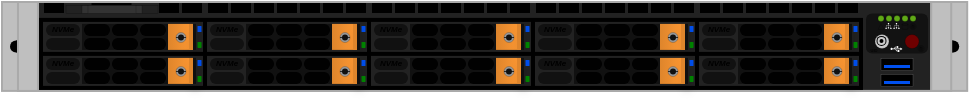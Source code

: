 <mxfile version="24.4.8" type="device">
  <diagram name="Page-1" id="KZN-zyBD-0XipZeYQRDT">
    <mxGraphModel dx="562" dy="325" grid="1" gridSize="10" guides="1" tooltips="1" connect="1" arrows="1" fold="1" page="1" pageScale="1" pageWidth="500" pageHeight="200" math="0" shadow="0">
      <root>
        <mxCell id="0" />
        <mxCell id="1" parent="0" />
        <mxCell id="q7dswaSPt2_tJIKAAf1v-191" value="" style="group" vertex="1" connectable="0" parent="1">
          <mxGeometry x="9" y="78" width="482.6" height="44.45" as="geometry" />
        </mxCell>
        <mxCell id="9eh16xiQdjSHdPkHuFP6-378" value="" style="rounded=0;whiteSpace=wrap;html=1;strokeColor=#aaaaaa;fillColor=#bfbfbf;strokeWidth=1;container=0;part=1;movable=1;resizable=1;rotatable=1;deletable=1;editable=1;locked=0;connectable=1;" parent="q7dswaSPt2_tJIKAAf1v-191" vertex="1">
          <mxGeometry width="482.6" height="44.45" as="geometry" />
        </mxCell>
        <mxCell id="9eh16xiQdjSHdPkHuFP6-379" value="" style="rounded=0;whiteSpace=wrap;html=1;strokeColor=#aaaaaa;fillColor=#222222;strokeWidth=1;movable=1;resizable=1;rotatable=1;deletable=1;editable=1;locked=0;connectable=1;container=0;" parent="q7dswaSPt2_tJIKAAf1v-191" vertex="1">
          <mxGeometry x="18" width="446.6" height="44.45" as="geometry" />
        </mxCell>
        <mxCell id="jP2WbbBxQBNUkDRbYnSl-231" value="" style="rounded=0;whiteSpace=wrap;html=1;fillColor=#000000;fontColor=#ffffff;strokeColor=none;container=0;" parent="q7dswaSPt2_tJIKAAf1v-191" vertex="1">
          <mxGeometry x="7" y="19.225" width="4" height="6" as="geometry" />
        </mxCell>
        <mxCell id="jP2WbbBxQBNUkDRbYnSl-232" value="" style="ellipse;whiteSpace=wrap;html=1;aspect=fixed;strokeColor=none;fillColor=#000000;container=0;" parent="q7dswaSPt2_tJIKAAf1v-191" vertex="1">
          <mxGeometry x="8" y="19.225" width="6" height="6" as="geometry" />
        </mxCell>
        <mxCell id="jP2WbbBxQBNUkDRbYnSl-233" value="" style="ellipse;whiteSpace=wrap;html=1;aspect=fixed;strokeColor=none;fillColor=#000000;container=0;" parent="q7dswaSPt2_tJIKAAf1v-191" vertex="1">
          <mxGeometry x="4" y="19.225" width="6" height="6" as="geometry" />
        </mxCell>
        <mxCell id="wEfOMtyTKLQo5fzBktWI-2" value="" style="rounded=0;whiteSpace=wrap;html=1;fillColor=#000000;fontColor=#ffffff;strokeColor=none;container=0;" parent="q7dswaSPt2_tJIKAAf1v-191" vertex="1">
          <mxGeometry x="471.596" y="19.225" width="4" height="6" as="geometry" />
        </mxCell>
        <mxCell id="wEfOMtyTKLQo5fzBktWI-3" value="" style="ellipse;whiteSpace=wrap;html=1;aspect=fixed;strokeColor=none;fillColor=#000000;container=0;" parent="q7dswaSPt2_tJIKAAf1v-191" vertex="1">
          <mxGeometry x="472.596" y="19.225" width="6" height="6" as="geometry" />
        </mxCell>
        <mxCell id="wEfOMtyTKLQo5fzBktWI-4" value="" style="ellipse;whiteSpace=wrap;html=1;aspect=fixed;strokeColor=none;fillColor=#000000;container=0;" parent="q7dswaSPt2_tJIKAAf1v-191" vertex="1">
          <mxGeometry x="468.596" y="19.225" width="6" height="6" as="geometry" />
        </mxCell>
        <mxCell id="jP2WbbBxQBNUkDRbYnSl-206" value="" style="rounded=0;whiteSpace=wrap;html=1;strokeColor=#aaaaaa;fillColor=#bfbfbf;strokeWidth=1;movable=1;resizable=1;rotatable=1;deletable=1;editable=1;locked=0;connectable=1;container=0;" parent="q7dswaSPt2_tJIKAAf1v-191" vertex="1">
          <mxGeometry x="7.996" width="10" height="44.45" as="geometry" />
        </mxCell>
        <mxCell id="wEfOMtyTKLQo5fzBktWI-5" value="" style="rounded=0;whiteSpace=wrap;html=1;strokeColor=#aaaaaa;fillColor=#bfbfbf;strokeWidth=1;movable=1;resizable=1;rotatable=1;deletable=1;editable=1;locked=0;connectable=1;container=0;" parent="q7dswaSPt2_tJIKAAf1v-191" vertex="1">
          <mxGeometry x="464.6" width="10" height="44.45" as="geometry" />
        </mxCell>
        <mxCell id="s0dWRtyi07ZF37cMcm2--266" value="" style="rounded=0;whiteSpace=wrap;html=1;strokeColor=none;fillColor=#000000;strokeWidth=1;movable=1;resizable=1;rotatable=1;deletable=1;editable=1;locked=0;connectable=1;container=0;" parent="q7dswaSPt2_tJIKAAf1v-191" vertex="1">
          <mxGeometry x="349" y="0.5" width="10" height="5" as="geometry" />
        </mxCell>
        <mxCell id="s0dWRtyi07ZF37cMcm2--267" value="" style="rounded=0;whiteSpace=wrap;html=1;strokeColor=none;fillColor=#000000;strokeWidth=1;movable=1;resizable=1;rotatable=1;deletable=1;editable=1;locked=0;connectable=1;container=0;" parent="q7dswaSPt2_tJIKAAf1v-191" vertex="1">
          <mxGeometry x="360.5" y="0.5" width="10" height="5" as="geometry" />
        </mxCell>
        <mxCell id="s0dWRtyi07ZF37cMcm2--268" value="" style="rounded=0;whiteSpace=wrap;html=1;strokeColor=none;fillColor=#000000;strokeWidth=1;movable=1;resizable=1;rotatable=1;deletable=1;editable=1;locked=0;connectable=1;container=0;" parent="q7dswaSPt2_tJIKAAf1v-191" vertex="1">
          <mxGeometry x="372" y="0.5" width="10" height="5" as="geometry" />
        </mxCell>
        <mxCell id="s0dWRtyi07ZF37cMcm2--269" value="" style="rounded=0;whiteSpace=wrap;html=1;strokeColor=none;fillColor=#000000;strokeWidth=1;movable=1;resizable=1;rotatable=1;deletable=1;editable=1;locked=0;connectable=1;container=0;" parent="q7dswaSPt2_tJIKAAf1v-191" vertex="1">
          <mxGeometry x="383.5" y="0.5" width="10" height="5" as="geometry" />
        </mxCell>
        <mxCell id="s0dWRtyi07ZF37cMcm2--270" value="" style="rounded=0;whiteSpace=wrap;html=1;strokeColor=none;fillColor=#000000;strokeWidth=1;movable=1;resizable=1;rotatable=1;deletable=1;editable=1;locked=0;connectable=1;container=0;" parent="q7dswaSPt2_tJIKAAf1v-191" vertex="1">
          <mxGeometry x="395" y="0.5" width="10" height="5" as="geometry" />
        </mxCell>
        <mxCell id="s0dWRtyi07ZF37cMcm2--271" value="" style="rounded=0;whiteSpace=wrap;html=1;strokeColor=none;fillColor=#000000;strokeWidth=1;movable=1;resizable=1;rotatable=1;deletable=1;editable=1;locked=0;connectable=1;container=0;" parent="q7dswaSPt2_tJIKAAf1v-191" vertex="1">
          <mxGeometry x="406.5" y="0.5" width="10" height="5" as="geometry" />
        </mxCell>
        <mxCell id="s0dWRtyi07ZF37cMcm2--273" value="" style="rounded=0;whiteSpace=wrap;html=1;strokeColor=none;fillColor=#000000;strokeWidth=1;movable=1;resizable=1;rotatable=1;deletable=1;editable=1;locked=0;connectable=1;container=0;" parent="q7dswaSPt2_tJIKAAf1v-191" vertex="1">
          <mxGeometry x="418" y="0.5" width="10" height="5" as="geometry" />
        </mxCell>
        <mxCell id="s0dWRtyi07ZF37cMcm2--274" value="" style="rounded=0;whiteSpace=wrap;html=1;strokeColor=none;fillColor=#000000;strokeWidth=1;movable=1;resizable=1;rotatable=1;deletable=1;editable=1;locked=0;connectable=1;container=0;" parent="q7dswaSPt2_tJIKAAf1v-191" vertex="1">
          <mxGeometry x="267" y="0.5" width="10" height="5" as="geometry" />
        </mxCell>
        <mxCell id="s0dWRtyi07ZF37cMcm2--275" value="" style="rounded=0;whiteSpace=wrap;html=1;strokeColor=none;fillColor=#000000;strokeWidth=1;movable=1;resizable=1;rotatable=1;deletable=1;editable=1;locked=0;connectable=1;container=0;" parent="q7dswaSPt2_tJIKAAf1v-191" vertex="1">
          <mxGeometry x="278.5" y="0.5" width="10" height="5" as="geometry" />
        </mxCell>
        <mxCell id="s0dWRtyi07ZF37cMcm2--276" value="" style="rounded=0;whiteSpace=wrap;html=1;strokeColor=none;fillColor=#000000;strokeWidth=1;movable=1;resizable=1;rotatable=1;deletable=1;editable=1;locked=0;connectable=1;container=0;" parent="q7dswaSPt2_tJIKAAf1v-191" vertex="1">
          <mxGeometry x="290" y="0.5" width="10" height="5" as="geometry" />
        </mxCell>
        <mxCell id="s0dWRtyi07ZF37cMcm2--277" value="" style="rounded=0;whiteSpace=wrap;html=1;strokeColor=none;fillColor=#000000;strokeWidth=1;movable=1;resizable=1;rotatable=1;deletable=1;editable=1;locked=0;connectable=1;container=0;" parent="q7dswaSPt2_tJIKAAf1v-191" vertex="1">
          <mxGeometry x="301.5" y="0.5" width="10" height="5" as="geometry" />
        </mxCell>
        <mxCell id="s0dWRtyi07ZF37cMcm2--278" value="" style="rounded=0;whiteSpace=wrap;html=1;strokeColor=none;fillColor=#000000;strokeWidth=1;movable=1;resizable=1;rotatable=1;deletable=1;editable=1;locked=0;connectable=1;container=0;" parent="q7dswaSPt2_tJIKAAf1v-191" vertex="1">
          <mxGeometry x="313" y="0.5" width="10" height="5" as="geometry" />
        </mxCell>
        <mxCell id="s0dWRtyi07ZF37cMcm2--279" value="" style="rounded=0;whiteSpace=wrap;html=1;strokeColor=none;fillColor=#000000;strokeWidth=1;movable=1;resizable=1;rotatable=1;deletable=1;editable=1;locked=0;connectable=1;container=0;" parent="q7dswaSPt2_tJIKAAf1v-191" vertex="1">
          <mxGeometry x="324.5" y="0.5" width="10" height="5" as="geometry" />
        </mxCell>
        <mxCell id="s0dWRtyi07ZF37cMcm2--280" value="" style="rounded=0;whiteSpace=wrap;html=1;strokeColor=none;fillColor=#000000;strokeWidth=1;movable=1;resizable=1;rotatable=1;deletable=1;editable=1;locked=0;connectable=1;container=0;" parent="q7dswaSPt2_tJIKAAf1v-191" vertex="1">
          <mxGeometry x="336" y="0.5" width="10" height="5" as="geometry" />
        </mxCell>
        <mxCell id="s0dWRtyi07ZF37cMcm2--281" value="" style="rounded=0;whiteSpace=wrap;html=1;strokeColor=none;fillColor=#000000;strokeWidth=1;movable=1;resizable=1;rotatable=1;deletable=1;editable=1;locked=0;connectable=1;container=0;" parent="q7dswaSPt2_tJIKAAf1v-191" vertex="1">
          <mxGeometry x="185" y="0.5" width="10" height="5" as="geometry" />
        </mxCell>
        <mxCell id="s0dWRtyi07ZF37cMcm2--282" value="" style="rounded=0;whiteSpace=wrap;html=1;strokeColor=none;fillColor=#000000;strokeWidth=1;movable=1;resizable=1;rotatable=1;deletable=1;editable=1;locked=0;connectable=1;container=0;" parent="q7dswaSPt2_tJIKAAf1v-191" vertex="1">
          <mxGeometry x="196.5" y="0.5" width="10" height="5" as="geometry" />
        </mxCell>
        <mxCell id="s0dWRtyi07ZF37cMcm2--283" value="" style="rounded=0;whiteSpace=wrap;html=1;strokeColor=none;fillColor=#000000;strokeWidth=1;movable=1;resizable=1;rotatable=1;deletable=1;editable=1;locked=0;connectable=1;container=0;" parent="q7dswaSPt2_tJIKAAf1v-191" vertex="1">
          <mxGeometry x="208" y="0.5" width="10" height="5" as="geometry" />
        </mxCell>
        <mxCell id="s0dWRtyi07ZF37cMcm2--284" value="" style="rounded=0;whiteSpace=wrap;html=1;strokeColor=none;fillColor=#000000;strokeWidth=1;movable=1;resizable=1;rotatable=1;deletable=1;editable=1;locked=0;connectable=1;container=0;" parent="q7dswaSPt2_tJIKAAf1v-191" vertex="1">
          <mxGeometry x="219.5" y="0.5" width="10" height="5" as="geometry" />
        </mxCell>
        <mxCell id="s0dWRtyi07ZF37cMcm2--285" value="" style="rounded=0;whiteSpace=wrap;html=1;strokeColor=none;fillColor=#000000;strokeWidth=1;movable=1;resizable=1;rotatable=1;deletable=1;editable=1;locked=0;connectable=1;container=0;" parent="q7dswaSPt2_tJIKAAf1v-191" vertex="1">
          <mxGeometry x="231" y="0.5" width="10" height="5" as="geometry" />
        </mxCell>
        <mxCell id="s0dWRtyi07ZF37cMcm2--286" value="" style="rounded=0;whiteSpace=wrap;html=1;strokeColor=none;fillColor=#000000;strokeWidth=1;movable=1;resizable=1;rotatable=1;deletable=1;editable=1;locked=0;connectable=1;container=0;" parent="q7dswaSPt2_tJIKAAf1v-191" vertex="1">
          <mxGeometry x="242.5" y="0.5" width="10" height="5" as="geometry" />
        </mxCell>
        <mxCell id="s0dWRtyi07ZF37cMcm2--287" value="" style="rounded=0;whiteSpace=wrap;html=1;strokeColor=none;fillColor=#000000;strokeWidth=1;movable=1;resizable=1;rotatable=1;deletable=1;editable=1;locked=0;connectable=1;container=0;" parent="q7dswaSPt2_tJIKAAf1v-191" vertex="1">
          <mxGeometry x="254" y="0.5" width="10" height="5" as="geometry" />
        </mxCell>
        <mxCell id="s0dWRtyi07ZF37cMcm2--288" value="" style="rounded=0;whiteSpace=wrap;html=1;strokeColor=none;fillColor=#000000;strokeWidth=1;movable=1;resizable=1;rotatable=1;deletable=1;editable=1;locked=0;connectable=1;container=0;" parent="q7dswaSPt2_tJIKAAf1v-191" vertex="1">
          <mxGeometry x="103" y="0.5" width="10" height="5" as="geometry" />
        </mxCell>
        <mxCell id="s0dWRtyi07ZF37cMcm2--289" value="" style="rounded=0;whiteSpace=wrap;html=1;strokeColor=none;fillColor=#000000;strokeWidth=1;movable=1;resizable=1;rotatable=1;deletable=1;editable=1;locked=0;connectable=1;container=0;" parent="q7dswaSPt2_tJIKAAf1v-191" vertex="1">
          <mxGeometry x="114.5" y="0.5" width="10" height="5" as="geometry" />
        </mxCell>
        <mxCell id="s0dWRtyi07ZF37cMcm2--290" value="" style="rounded=0;whiteSpace=wrap;html=1;strokeColor=none;fillColor=#000000;strokeWidth=1;movable=1;resizable=1;rotatable=1;deletable=1;editable=1;locked=0;connectable=1;container=0;" parent="q7dswaSPt2_tJIKAAf1v-191" vertex="1">
          <mxGeometry x="126" y="0.5" width="10" height="5" as="geometry" />
        </mxCell>
        <mxCell id="s0dWRtyi07ZF37cMcm2--291" value="" style="rounded=0;whiteSpace=wrap;html=1;strokeColor=none;fillColor=#000000;strokeWidth=1;movable=1;resizable=1;rotatable=1;deletable=1;editable=1;locked=0;connectable=1;container=0;" parent="q7dswaSPt2_tJIKAAf1v-191" vertex="1">
          <mxGeometry x="137.5" y="0.5" width="10" height="5" as="geometry" />
        </mxCell>
        <mxCell id="s0dWRtyi07ZF37cMcm2--292" value="" style="rounded=0;whiteSpace=wrap;html=1;strokeColor=none;fillColor=#000000;strokeWidth=1;movable=1;resizable=1;rotatable=1;deletable=1;editable=1;locked=0;connectable=1;container=0;" parent="q7dswaSPt2_tJIKAAf1v-191" vertex="1">
          <mxGeometry x="149" y="0.5" width="10" height="5" as="geometry" />
        </mxCell>
        <mxCell id="s0dWRtyi07ZF37cMcm2--293" value="" style="rounded=0;whiteSpace=wrap;html=1;strokeColor=none;fillColor=#000000;strokeWidth=1;movable=1;resizable=1;rotatable=1;deletable=1;editable=1;locked=0;connectable=1;container=0;" parent="q7dswaSPt2_tJIKAAf1v-191" vertex="1">
          <mxGeometry x="160.5" y="0.5" width="10" height="5" as="geometry" />
        </mxCell>
        <mxCell id="s0dWRtyi07ZF37cMcm2--294" value="" style="rounded=0;whiteSpace=wrap;html=1;strokeColor=none;fillColor=#000000;strokeWidth=1;movable=1;resizable=1;rotatable=1;deletable=1;editable=1;locked=0;connectable=1;container=0;" parent="q7dswaSPt2_tJIKAAf1v-191" vertex="1">
          <mxGeometry x="172" y="0.5" width="10" height="5" as="geometry" />
        </mxCell>
        <mxCell id="s0dWRtyi07ZF37cMcm2--295" value="" style="rounded=0;whiteSpace=wrap;html=1;strokeColor=none;fillColor=#000000;strokeWidth=1;movable=1;resizable=1;rotatable=1;deletable=1;editable=1;locked=0;connectable=1;container=0;" parent="q7dswaSPt2_tJIKAAf1v-191" vertex="1">
          <mxGeometry x="21" y="0.5" width="10" height="5" as="geometry" />
        </mxCell>
        <mxCell id="s0dWRtyi07ZF37cMcm2--300" value="" style="rounded=0;whiteSpace=wrap;html=1;strokeColor=none;fillColor=#000000;strokeWidth=1;movable=1;resizable=1;rotatable=1;deletable=1;editable=1;locked=0;connectable=1;container=0;" parent="q7dswaSPt2_tJIKAAf1v-191" vertex="1">
          <mxGeometry x="78.5" y="0.5" width="10" height="5" as="geometry" />
        </mxCell>
        <mxCell id="s0dWRtyi07ZF37cMcm2--301" value="" style="rounded=0;whiteSpace=wrap;html=1;strokeColor=none;fillColor=#000000;strokeWidth=1;movable=1;resizable=1;rotatable=1;deletable=1;editable=1;locked=0;connectable=1;container=0;" parent="q7dswaSPt2_tJIKAAf1v-191" vertex="1">
          <mxGeometry x="90" y="0.5" width="10" height="5" as="geometry" />
        </mxCell>
        <mxCell id="s0dWRtyi07ZF37cMcm2--303" value="" style="rounded=0;whiteSpace=wrap;html=1;strokeColor=none;fillColor=#000000;strokeWidth=1;movable=1;resizable=1;rotatable=1;deletable=1;editable=1;locked=0;connectable=1;container=0;" parent="q7dswaSPt2_tJIKAAf1v-191" vertex="1">
          <mxGeometry x="44.75" y="0.5" width="20" height="5" as="geometry" />
        </mxCell>
        <mxCell id="s0dWRtyi07ZF37cMcm2--302" value="" style="rounded=0;whiteSpace=wrap;html=1;strokeColor=#000000;fillColor=#222222;strokeWidth=0.1;movable=1;resizable=1;rotatable=1;deletable=1;editable=1;locked=0;connectable=1;container=0;" parent="q7dswaSPt2_tJIKAAf1v-191" vertex="1">
          <mxGeometry x="31.75" y="1.5" width="46" height="4" as="geometry" />
        </mxCell>
        <mxCell id="s0dWRtyi07ZF37cMcm2--304" value="" style="rounded=0;whiteSpace=wrap;html=1;strokeColor=#000000;fillColor=#333333;strokeWidth=0.1;movable=1;resizable=1;rotatable=1;deletable=1;editable=1;locked=0;connectable=1;container=0;" parent="q7dswaSPt2_tJIKAAf1v-191" vertex="1">
          <mxGeometry x="39.75" y="1.5" width="30" height="4" as="geometry" />
        </mxCell>
        <mxCell id="s0dWRtyi07ZF37cMcm2--305" value="" style="rounded=1;whiteSpace=wrap;html=1;strokeColor=none;fillColor=#121212;strokeWidth=0.1;movable=1;resizable=1;rotatable=1;deletable=1;editable=1;locked=0;connectable=1;container=0;" parent="q7dswaSPt2_tJIKAAf1v-191" vertex="1">
          <mxGeometry x="431.75" y="5.5" width="31" height="20" as="geometry" />
        </mxCell>
        <mxCell id="s0dWRtyi07ZF37cMcm2--316" value="" style="ellipse;whiteSpace=wrap;html=1;strokeColor=#000000;fillColor=#60a917;fontColor=#ffffff;movable=1;resizable=1;rotatable=1;deletable=1;editable=1;locked=0;connectable=1;container=0;strokeWidth=0.1;" parent="q7dswaSPt2_tJIKAAf1v-191" vertex="1">
          <mxGeometry x="437.75" y="6.5" width="3" height="3" as="geometry" />
        </mxCell>
        <mxCell id="s0dWRtyi07ZF37cMcm2--322" value="" style="ellipse;whiteSpace=wrap;html=1;strokeColor=#000000;fillColor=#6F0000;fontColor=#ffffff;movable=1;resizable=1;rotatable=1;deletable=1;editable=1;locked=0;connectable=1;container=0;strokeWidth=0.1;" parent="q7dswaSPt2_tJIKAAf1v-191" vertex="1">
          <mxGeometry x="451.25" y="16.0" width="7" height="7" as="geometry" />
        </mxCell>
        <mxCell id="s0dWRtyi07ZF37cMcm2--323" value="" style="ellipse;whiteSpace=wrap;html=1;strokeColor=#000000;fillColor=#CCCCCC;fontColor=#ffffff;movable=1;resizable=1;rotatable=1;deletable=1;editable=1;locked=0;connectable=1;container=0;strokeWidth=0.1;" parent="q7dswaSPt2_tJIKAAf1v-191" vertex="1">
          <mxGeometry x="436.25" y="16.0" width="7" height="7" as="geometry" />
        </mxCell>
        <mxCell id="s0dWRtyi07ZF37cMcm2--326" value="" style="strokeWidth=0.1;html=1;shape=mxgraph.flowchart.database;whiteSpace=wrap;strokeColor=default;fillColor=none;movable=1;resizable=1;rotatable=1;deletable=1;editable=1;locked=0;connectable=1;container=0;" parent="q7dswaSPt2_tJIKAAf1v-191" vertex="1">
          <mxGeometry x="449.75" y="10.5" width="3" height="3" as="geometry" />
        </mxCell>
        <mxCell id="s0dWRtyi07ZF37cMcm2--327" value="" style="sketch=0;pointerEvents=1;shadow=0;dashed=0;html=1;strokeColor=none;fillColor=#FFFFFF;labelPosition=center;verticalLabelPosition=bottom;verticalAlign=top;align=center;outlineConnect=0;shape=mxgraph.vvd.infrastructure;movable=1;resizable=1;rotatable=1;deletable=1;editable=1;locked=0;connectable=1;container=0;" parent="q7dswaSPt2_tJIKAAf1v-191" vertex="1">
          <mxGeometry x="441.75" y="10.5" width="3" height="3" as="geometry" />
        </mxCell>
        <mxCell id="s0dWRtyi07ZF37cMcm2--330" value="" style="triangle;whiteSpace=wrap;html=1;rotation=-90;fillColor=none;strokeWidth=0.1;movable=1;resizable=1;rotatable=1;deletable=1;editable=1;locked=0;connectable=1;container=0;" parent="q7dswaSPt2_tJIKAAf1v-191" vertex="1">
          <mxGeometry x="437.75" y="10.5" width="3" height="3" as="geometry" />
        </mxCell>
        <mxCell id="s0dWRtyi07ZF37cMcm2--331" value="" style="sketch=0;html=1;strokeColor=default;shadow=0;fillColor=none;verticalAlign=top;labelPosition=center;verticalLabelPosition=bottom;shape=mxgraph.gcp2.a7_power;gradientColor=none;strokeWidth=0.1;movable=1;resizable=1;rotatable=1;deletable=1;editable=1;locked=0;connectable=1;container=0;" parent="q7dswaSPt2_tJIKAAf1v-191" vertex="1">
          <mxGeometry x="453.75" y="10.5" width="3" height="3" as="geometry" />
        </mxCell>
        <mxCell id="s0dWRtyi07ZF37cMcm2--332" value="" style="ellipse;whiteSpace=wrap;html=1;strokeColor=#000000;fillColor=#60a917;fontColor=#ffffff;movable=1;resizable=1;rotatable=1;deletable=1;editable=1;locked=0;connectable=1;container=0;strokeWidth=0.1;" parent="q7dswaSPt2_tJIKAAf1v-191" vertex="1">
          <mxGeometry x="441.75" y="6.5" width="3" height="3" as="geometry" />
        </mxCell>
        <mxCell id="s0dWRtyi07ZF37cMcm2--333" value="" style="ellipse;whiteSpace=wrap;html=1;strokeColor=#000000;fillColor=#60a917;fontColor=#ffffff;movable=1;resizable=1;rotatable=1;deletable=1;editable=1;locked=0;connectable=1;container=0;strokeWidth=0.1;" parent="q7dswaSPt2_tJIKAAf1v-191" vertex="1">
          <mxGeometry x="445.75" y="6.5" width="3" height="3" as="geometry" />
        </mxCell>
        <mxCell id="s0dWRtyi07ZF37cMcm2--334" value="" style="ellipse;whiteSpace=wrap;html=1;strokeColor=#000000;fillColor=#60a917;fontColor=#ffffff;movable=1;resizable=1;rotatable=1;deletable=1;editable=1;locked=0;connectable=1;container=0;strokeWidth=0.1;" parent="q7dswaSPt2_tJIKAAf1v-191" vertex="1">
          <mxGeometry x="449.75" y="6.5" width="3" height="3" as="geometry" />
        </mxCell>
        <mxCell id="s0dWRtyi07ZF37cMcm2--335" value="" style="ellipse;whiteSpace=wrap;html=1;strokeColor=#000000;fillColor=#60a917;fontColor=#ffffff;movable=1;resizable=1;rotatable=1;deletable=1;editable=1;locked=0;connectable=1;container=0;strokeWidth=0.1;" parent="q7dswaSPt2_tJIKAAf1v-191" vertex="1">
          <mxGeometry x="453.75" y="6.5" width="3" height="3" as="geometry" />
        </mxCell>
        <mxCell id="s0dWRtyi07ZF37cMcm2--336" value="" style="sketch=0;pointerEvents=1;shadow=0;dashed=0;html=1;strokeColor=none;fillColor=#FFFFFF;labelPosition=center;verticalLabelPosition=bottom;verticalAlign=top;align=center;outlineConnect=0;shape=mxgraph.vvd.infrastructure;movable=1;resizable=1;rotatable=1;deletable=1;editable=1;locked=0;connectable=1;container=0;" parent="q7dswaSPt2_tJIKAAf1v-191" vertex="1">
          <mxGeometry x="445.75" y="10.5" width="3" height="3" as="geometry" />
        </mxCell>
        <mxCell id="s0dWRtyi07ZF37cMcm2--337" value="" style="rounded=0;whiteSpace=wrap;html=1;strokeColor=#000000;fillColor=#333333;strokeWidth=0.1;movable=1;resizable=1;rotatable=1;deletable=1;editable=1;locked=0;connectable=1;container=0;" parent="q7dswaSPt2_tJIKAAf1v-191" vertex="1">
          <mxGeometry x="42.75" y="1.5" width="24" height="4" as="geometry" />
        </mxCell>
        <mxCell id="s0dWRtyi07ZF37cMcm2--64" value="" style="rounded=0;whiteSpace=wrap;html=1;strokeColor=none;fillColor=#000000;strokeWidth=1;movable=1;resizable=1;rotatable=1;deletable=1;editable=1;locked=0;connectable=1;container=0;" parent="q7dswaSPt2_tJIKAAf1v-191" vertex="1">
          <mxGeometry x="18.5" y="7.95" width="412" height="36" as="geometry" />
        </mxCell>
        <mxCell id="s0dWRtyi07ZF37cMcm2--306" value="" style="rounded=0;whiteSpace=wrap;html=1;strokeColor=#aaaaaa;fillColor=#000000;strokeWidth=0.1;movable=1;resizable=1;rotatable=1;deletable=1;editable=1;locked=0;connectable=1;container=0;" parent="q7dswaSPt2_tJIKAAf1v-191" vertex="1">
          <mxGeometry x="439.25" y="28" width="16" height="6" as="geometry" />
        </mxCell>
        <mxCell id="s0dWRtyi07ZF37cMcm2--307" value="" style="rounded=0;whiteSpace=wrap;html=1;strokeColor=none;fillColor=#0050ef;strokeWidth=0.5;fontColor=#ffffff;movable=1;resizable=1;rotatable=1;deletable=1;editable=1;locked=0;connectable=1;container=0;" parent="q7dswaSPt2_tJIKAAf1v-191" vertex="1">
          <mxGeometry x="440.75" y="31.25" width="13" height="1.5" as="geometry" />
        </mxCell>
        <mxCell id="s0dWRtyi07ZF37cMcm2--314" value="" style="rounded=0;whiteSpace=wrap;html=1;strokeColor=#aaaaaa;fillColor=#000000;strokeWidth=0.1;movable=1;resizable=1;rotatable=1;deletable=1;editable=1;locked=0;connectable=1;container=0;" parent="q7dswaSPt2_tJIKAAf1v-191" vertex="1">
          <mxGeometry x="439.25" y="36" width="16" height="6" as="geometry" />
        </mxCell>
        <mxCell id="s0dWRtyi07ZF37cMcm2--315" value="" style="rounded=0;whiteSpace=wrap;html=1;strokeColor=none;fillColor=#0050ef;strokeWidth=0.5;fontColor=#ffffff;movable=1;resizable=1;rotatable=1;deletable=1;editable=1;locked=0;connectable=1;container=0;" parent="q7dswaSPt2_tJIKAAf1v-191" vertex="1">
          <mxGeometry x="440.75" y="39.25" width="13" height="1.5" as="geometry" />
        </mxCell>
        <mxCell id="jYugRQpqX03XuYQ0I7Gw-276" value="" style="ellipse;whiteSpace=wrap;html=1;strokeColor=none;fillColor=#000000;fontColor=#ffffff;movable=1;resizable=1;rotatable=1;deletable=1;editable=1;locked=0;connectable=1;container=0;strokeWidth=2;" parent="q7dswaSPt2_tJIKAAf1v-191" vertex="1">
          <mxGeometry x="437.25" y="16.95" width="5" height="5" as="geometry" />
        </mxCell>
        <mxCell id="jYugRQpqX03XuYQ0I7Gw-279" value="" style="ellipse;whiteSpace=wrap;html=1;strokeColor=#CCCCCC;fillColor=#000000;fontColor=#ffffff;movable=1;resizable=1;rotatable=1;deletable=1;editable=1;locked=0;connectable=1;container=0;strokeWidth=1;" parent="q7dswaSPt2_tJIKAAf1v-191" vertex="1">
          <mxGeometry x="438.25" y="18.0" width="3" height="3" as="geometry" />
        </mxCell>
        <mxCell id="jYugRQpqX03XuYQ0I7Gw-280" value="" style="sketch=0;html=1;strokeColor=default;shadow=0;fillColor=none;verticalAlign=top;labelPosition=center;verticalLabelPosition=bottom;shape=mxgraph.gcp2.a7_power;gradientColor=none;strokeWidth=0.1;movable=1;resizable=1;rotatable=1;deletable=1;editable=1;locked=0;connectable=1;container=0;" parent="q7dswaSPt2_tJIKAAf1v-191" vertex="1">
          <mxGeometry x="457.75" y="21.5" width="3" height="3" as="geometry" />
        </mxCell>
        <mxCell id="jYugRQpqX03XuYQ0I7Gw-281" value="" style="sketch=0;pointerEvents=1;shadow=0;dashed=0;html=1;strokeColor=none;labelPosition=center;verticalLabelPosition=bottom;verticalAlign=top;align=center;fillColor=#FFFFFF;shape=mxgraph.mscae.enterprise.usb;movable=1;resizable=1;rotatable=1;deletable=1;editable=1;locked=0;connectable=1;container=0;" parent="q7dswaSPt2_tJIKAAf1v-191" vertex="1">
          <mxGeometry x="444.25" y="21.95" width="6" height="3" as="geometry" />
        </mxCell>
        <mxCell id="jYugRQpqX03XuYQ0I7Gw-282" value="UID" style="text;html=1;align=center;verticalAlign=middle;whiteSpace=wrap;rounded=0;fontSize=2;container=0;" parent="q7dswaSPt2_tJIKAAf1v-191" vertex="1">
          <mxGeometry x="431.75" y="21.5" width="8" height="4" as="geometry" />
        </mxCell>
        <mxCell id="q7dswaSPt2_tJIKAAf1v-19" value="" style="group" vertex="1" connectable="0" parent="q7dswaSPt2_tJIKAAf1v-191">
          <mxGeometry x="20.5" y="9.95" width="80" height="15" as="geometry" />
        </mxCell>
        <mxCell id="s0dWRtyi07ZF37cMcm2--1" value="" style="rounded=0;whiteSpace=wrap;html=1;strokeColor=none;fillColor=#222222;strokeWidth=1;movable=1;resizable=1;rotatable=1;deletable=1;editable=1;locked=0;connectable=1;container=0;" parent="q7dswaSPt2_tJIKAAf1v-19" vertex="1">
          <mxGeometry width="80" height="15" as="geometry" />
        </mxCell>
        <mxCell id="s0dWRtyi07ZF37cMcm2--39" value="" style="rounded=1;whiteSpace=wrap;html=1;strokeColor=none;fillColor=#008a00;fontColor=#ffffff;container=0;" parent="q7dswaSPt2_tJIKAAf1v-19" vertex="1">
          <mxGeometry x="77.25" y="10.0" width="2" height="3" as="geometry" />
        </mxCell>
        <mxCell id="s0dWRtyi07ZF37cMcm2--40" value="" style="rounded=1;whiteSpace=wrap;html=1;strokeColor=none;fillColor=#0050ef;fontColor=#ffffff;container=0;" parent="q7dswaSPt2_tJIKAAf1v-19" vertex="1">
          <mxGeometry x="77.25" y="2.05" width="2" height="3" as="geometry" />
        </mxCell>
        <mxCell id="q7dswaSPt2_tJIKAAf1v-1" value="" style="rounded=0;whiteSpace=wrap;html=1;strokeColor=none;fillColor=#111111;strokeWidth=1;movable=1;resizable=1;rotatable=1;deletable=1;editable=1;locked=0;connectable=1;container=0;gradientColor=none;gradientDirection=east;" vertex="1" parent="q7dswaSPt2_tJIKAAf1v-19">
          <mxGeometry x="19.5" y="1.0" width="57" height="13" as="geometry" />
        </mxCell>
        <mxCell id="q7dswaSPt2_tJIKAAf1v-4" value="" style="rounded=1;whiteSpace=wrap;html=1;strokeColor=none;fillColor=#111111;arcSize=50;" vertex="1" parent="q7dswaSPt2_tJIKAAf1v-19">
          <mxGeometry x="1.5" y="1.05" width="17" height="6" as="geometry" />
        </mxCell>
        <mxCell id="q7dswaSPt2_tJIKAAf1v-5" value="" style="rounded=1;whiteSpace=wrap;html=1;strokeColor=none;fillColor=#111111;arcSize=50;" vertex="1" parent="q7dswaSPt2_tJIKAAf1v-19">
          <mxGeometry x="1.5" y="8.0" width="17" height="6" as="geometry" />
        </mxCell>
        <mxCell id="q7dswaSPt2_tJIKAAf1v-6" value="" style="rounded=1;whiteSpace=wrap;html=1;strokeColor=none;fillColor=#010101;arcSize=50;" vertex="1" parent="q7dswaSPt2_tJIKAAf1v-19">
          <mxGeometry x="20.5" y="1.05" width="13" height="6" as="geometry" />
        </mxCell>
        <mxCell id="q7dswaSPt2_tJIKAAf1v-7" value="" style="rounded=1;whiteSpace=wrap;html=1;strokeColor=none;fillColor=#010101;arcSize=50;" vertex="1" parent="q7dswaSPt2_tJIKAAf1v-19">
          <mxGeometry x="20.5" y="8.0" width="13" height="6" as="geometry" />
        </mxCell>
        <mxCell id="q7dswaSPt2_tJIKAAf1v-8" value="" style="rounded=1;whiteSpace=wrap;html=1;strokeColor=none;fillColor=#010101;arcSize=50;" vertex="1" parent="q7dswaSPt2_tJIKAAf1v-19">
          <mxGeometry x="34.5" y="1.05" width="13" height="6" as="geometry" />
        </mxCell>
        <mxCell id="q7dswaSPt2_tJIKAAf1v-9" value="" style="rounded=1;whiteSpace=wrap;html=1;strokeColor=none;fillColor=#010101;arcSize=50;" vertex="1" parent="q7dswaSPt2_tJIKAAf1v-19">
          <mxGeometry x="34.5" y="8.0" width="13" height="6" as="geometry" />
        </mxCell>
        <mxCell id="q7dswaSPt2_tJIKAAf1v-10" value="" style="rounded=1;whiteSpace=wrap;html=1;strokeColor=none;fillColor=#010101;arcSize=50;" vertex="1" parent="q7dswaSPt2_tJIKAAf1v-19">
          <mxGeometry x="48.5" y="1.05" width="13" height="6" as="geometry" />
        </mxCell>
        <mxCell id="q7dswaSPt2_tJIKAAf1v-11" value="" style="rounded=1;whiteSpace=wrap;html=1;strokeColor=none;fillColor=#010101;arcSize=50;" vertex="1" parent="q7dswaSPt2_tJIKAAf1v-19">
          <mxGeometry x="48.5" y="8" width="13" height="6" as="geometry" />
        </mxCell>
        <mxCell id="q7dswaSPt2_tJIKAAf1v-12" value="" style="rounded=0;whiteSpace=wrap;html=1;strokeColor=none;fillColor=#FF9933;strokeWidth=1;movable=1;resizable=1;rotatable=1;deletable=1;editable=1;locked=0;connectable=1;container=0;gradientDirection=west;fontColor=#000000;gradientColor=#DE852C;" vertex="1" parent="q7dswaSPt2_tJIKAAf1v-19">
          <mxGeometry x="62.5" y="1.0" width="12.5" height="13" as="geometry" />
        </mxCell>
        <mxCell id="q7dswaSPt2_tJIKAAf1v-13" value="" style="rounded=0;whiteSpace=wrap;html=1;strokeColor=none;fillColor=#DE852C;strokeWidth=1;movable=1;resizable=1;rotatable=1;deletable=1;editable=1;locked=0;connectable=1;container=0;gradientDirection=east;fontColor=#000000;shadow=1;glass=0;" vertex="1" parent="q7dswaSPt2_tJIKAAf1v-19">
          <mxGeometry x="73" y="1.05" width="2" height="13" as="geometry" />
        </mxCell>
        <mxCell id="q7dswaSPt2_tJIKAAf1v-14" value="" style="ellipse;whiteSpace=wrap;html=1;strokeColor=#000000;fillColor=#999999;fontColor=#ffffff;movable=1;resizable=1;rotatable=1;deletable=1;editable=1;locked=0;connectable=1;container=0;strokeWidth=0.1;" vertex="1" parent="q7dswaSPt2_tJIKAAf1v-19">
          <mxGeometry x="66.25" y="5.05" width="5" height="5" as="geometry" />
        </mxCell>
        <mxCell id="q7dswaSPt2_tJIKAAf1v-15" value="" style="ellipse;whiteSpace=wrap;html=1;strokeColor=none;fillColor=#111111;fontColor=#ffffff;movable=1;resizable=1;rotatable=1;deletable=1;editable=1;locked=0;connectable=1;container=0;strokeWidth=0.1;" vertex="1" parent="q7dswaSPt2_tJIKAAf1v-19">
          <mxGeometry x="67.25" y="6.0" width="3" height="3" as="geometry" />
        </mxCell>
        <mxCell id="q7dswaSPt2_tJIKAAf1v-16" value="" style="endArrow=none;html=1;rounded=0;strokeWidth=0.4;strokeColor=#111111;exitX=0;exitY=0.5;exitDx=0;exitDy=0;entryX=1;entryY=0.5;entryDx=0;entryDy=0;" edge="1" parent="q7dswaSPt2_tJIKAAf1v-19" source="q7dswaSPt2_tJIKAAf1v-14" target="q7dswaSPt2_tJIKAAf1v-14">
          <mxGeometry width="50" height="50" relative="1" as="geometry">
            <mxPoint x="59.5" y="7.05" as="sourcePoint" />
            <mxPoint x="79.5" y="7.05" as="targetPoint" />
          </mxGeometry>
        </mxCell>
        <mxCell id="q7dswaSPt2_tJIKAAf1v-17" value="&lt;span style=&quot;font-size: 4px;&quot;&gt;&lt;font style=&quot;font-size: 4px;&quot;&gt;NVMe&lt;/font&gt;&lt;/span&gt;" style="text;html=1;align=center;verticalAlign=middle;whiteSpace=wrap;rounded=0;fontSize=4;fontStyle=3" vertex="1" parent="q7dswaSPt2_tJIKAAf1v-19">
          <mxGeometry x="2.5" y="2.0" width="15" height="4" as="geometry" />
        </mxCell>
        <mxCell id="q7dswaSPt2_tJIKAAf1v-20" value="" style="group" vertex="1" connectable="0" parent="q7dswaSPt2_tJIKAAf1v-191">
          <mxGeometry x="20.5" y="26.95" width="80" height="15" as="geometry" />
        </mxCell>
        <mxCell id="q7dswaSPt2_tJIKAAf1v-21" value="" style="rounded=0;whiteSpace=wrap;html=1;strokeColor=none;fillColor=#222222;strokeWidth=1;movable=1;resizable=1;rotatable=1;deletable=1;editable=1;locked=0;connectable=1;container=0;" vertex="1" parent="q7dswaSPt2_tJIKAAf1v-20">
          <mxGeometry width="80" height="15" as="geometry" />
        </mxCell>
        <mxCell id="q7dswaSPt2_tJIKAAf1v-22" value="" style="rounded=1;whiteSpace=wrap;html=1;strokeColor=none;fillColor=#008a00;fontColor=#ffffff;container=0;" vertex="1" parent="q7dswaSPt2_tJIKAAf1v-20">
          <mxGeometry x="77.25" y="10.0" width="2" height="3" as="geometry" />
        </mxCell>
        <mxCell id="q7dswaSPt2_tJIKAAf1v-23" value="" style="rounded=1;whiteSpace=wrap;html=1;strokeColor=none;fillColor=#0050ef;fontColor=#ffffff;container=0;" vertex="1" parent="q7dswaSPt2_tJIKAAf1v-20">
          <mxGeometry x="77.25" y="2.05" width="2" height="3" as="geometry" />
        </mxCell>
        <mxCell id="q7dswaSPt2_tJIKAAf1v-24" value="" style="rounded=0;whiteSpace=wrap;html=1;strokeColor=none;fillColor=#111111;strokeWidth=1;movable=1;resizable=1;rotatable=1;deletable=1;editable=1;locked=0;connectable=1;container=0;gradientColor=none;gradientDirection=east;" vertex="1" parent="q7dswaSPt2_tJIKAAf1v-20">
          <mxGeometry x="19.5" y="1.0" width="57" height="13" as="geometry" />
        </mxCell>
        <mxCell id="q7dswaSPt2_tJIKAAf1v-25" value="" style="rounded=1;whiteSpace=wrap;html=1;strokeColor=none;fillColor=#111111;arcSize=50;" vertex="1" parent="q7dswaSPt2_tJIKAAf1v-20">
          <mxGeometry x="1.5" y="1.05" width="17" height="6" as="geometry" />
        </mxCell>
        <mxCell id="q7dswaSPt2_tJIKAAf1v-26" value="" style="rounded=1;whiteSpace=wrap;html=1;strokeColor=none;fillColor=#111111;arcSize=50;" vertex="1" parent="q7dswaSPt2_tJIKAAf1v-20">
          <mxGeometry x="1.5" y="8.0" width="17" height="6" as="geometry" />
        </mxCell>
        <mxCell id="q7dswaSPt2_tJIKAAf1v-27" value="" style="rounded=1;whiteSpace=wrap;html=1;strokeColor=none;fillColor=#010101;arcSize=50;" vertex="1" parent="q7dswaSPt2_tJIKAAf1v-20">
          <mxGeometry x="20.5" y="1.05" width="13" height="6" as="geometry" />
        </mxCell>
        <mxCell id="q7dswaSPt2_tJIKAAf1v-28" value="" style="rounded=1;whiteSpace=wrap;html=1;strokeColor=none;fillColor=#010101;arcSize=50;" vertex="1" parent="q7dswaSPt2_tJIKAAf1v-20">
          <mxGeometry x="20.5" y="8.0" width="13" height="6" as="geometry" />
        </mxCell>
        <mxCell id="q7dswaSPt2_tJIKAAf1v-29" value="" style="rounded=1;whiteSpace=wrap;html=1;strokeColor=none;fillColor=#010101;arcSize=50;" vertex="1" parent="q7dswaSPt2_tJIKAAf1v-20">
          <mxGeometry x="34.5" y="1.05" width="13" height="6" as="geometry" />
        </mxCell>
        <mxCell id="q7dswaSPt2_tJIKAAf1v-30" value="" style="rounded=1;whiteSpace=wrap;html=1;strokeColor=none;fillColor=#010101;arcSize=50;" vertex="1" parent="q7dswaSPt2_tJIKAAf1v-20">
          <mxGeometry x="34.5" y="8.0" width="13" height="6" as="geometry" />
        </mxCell>
        <mxCell id="q7dswaSPt2_tJIKAAf1v-31" value="" style="rounded=1;whiteSpace=wrap;html=1;strokeColor=none;fillColor=#010101;arcSize=50;" vertex="1" parent="q7dswaSPt2_tJIKAAf1v-20">
          <mxGeometry x="48.5" y="1.05" width="13" height="6" as="geometry" />
        </mxCell>
        <mxCell id="q7dswaSPt2_tJIKAAf1v-32" value="" style="rounded=1;whiteSpace=wrap;html=1;strokeColor=none;fillColor=#010101;arcSize=50;" vertex="1" parent="q7dswaSPt2_tJIKAAf1v-20">
          <mxGeometry x="48.5" y="8" width="13" height="6" as="geometry" />
        </mxCell>
        <mxCell id="q7dswaSPt2_tJIKAAf1v-33" value="" style="rounded=0;whiteSpace=wrap;html=1;strokeColor=none;fillColor=#FF9933;strokeWidth=1;movable=1;resizable=1;rotatable=1;deletable=1;editable=1;locked=0;connectable=1;container=0;gradientDirection=west;fontColor=#000000;gradientColor=#DE852C;" vertex="1" parent="q7dswaSPt2_tJIKAAf1v-20">
          <mxGeometry x="62.5" y="1.0" width="12.5" height="13" as="geometry" />
        </mxCell>
        <mxCell id="q7dswaSPt2_tJIKAAf1v-34" value="" style="rounded=0;whiteSpace=wrap;html=1;strokeColor=none;fillColor=#DE852C;strokeWidth=1;movable=1;resizable=1;rotatable=1;deletable=1;editable=1;locked=0;connectable=1;container=0;gradientDirection=east;fontColor=#000000;shadow=1;glass=0;" vertex="1" parent="q7dswaSPt2_tJIKAAf1v-20">
          <mxGeometry x="73" y="1.05" width="2" height="13" as="geometry" />
        </mxCell>
        <mxCell id="q7dswaSPt2_tJIKAAf1v-35" value="" style="ellipse;whiteSpace=wrap;html=1;strokeColor=#000000;fillColor=#999999;fontColor=#ffffff;movable=1;resizable=1;rotatable=1;deletable=1;editable=1;locked=0;connectable=1;container=0;strokeWidth=0.1;" vertex="1" parent="q7dswaSPt2_tJIKAAf1v-20">
          <mxGeometry x="66.25" y="5.05" width="5" height="5" as="geometry" />
        </mxCell>
        <mxCell id="q7dswaSPt2_tJIKAAf1v-36" value="" style="ellipse;whiteSpace=wrap;html=1;strokeColor=none;fillColor=#111111;fontColor=#ffffff;movable=1;resizable=1;rotatable=1;deletable=1;editable=1;locked=0;connectable=1;container=0;strokeWidth=0.1;" vertex="1" parent="q7dswaSPt2_tJIKAAf1v-20">
          <mxGeometry x="67.25" y="6.0" width="3" height="3" as="geometry" />
        </mxCell>
        <mxCell id="q7dswaSPt2_tJIKAAf1v-37" value="" style="endArrow=none;html=1;rounded=0;strokeWidth=0.4;strokeColor=#111111;exitX=0;exitY=0.5;exitDx=0;exitDy=0;entryX=1;entryY=0.5;entryDx=0;entryDy=0;" edge="1" parent="q7dswaSPt2_tJIKAAf1v-20" source="q7dswaSPt2_tJIKAAf1v-35" target="q7dswaSPt2_tJIKAAf1v-35">
          <mxGeometry width="50" height="50" relative="1" as="geometry">
            <mxPoint x="59.5" y="7.05" as="sourcePoint" />
            <mxPoint x="79.5" y="7.05" as="targetPoint" />
          </mxGeometry>
        </mxCell>
        <mxCell id="q7dswaSPt2_tJIKAAf1v-38" value="&lt;span style=&quot;font-size: 4px;&quot;&gt;&lt;font style=&quot;font-size: 4px;&quot;&gt;NVMe&lt;/font&gt;&lt;/span&gt;" style="text;html=1;align=center;verticalAlign=middle;whiteSpace=wrap;rounded=0;fontSize=4;fontStyle=3" vertex="1" parent="q7dswaSPt2_tJIKAAf1v-20">
          <mxGeometry x="2.5" y="2.0" width="15" height="4" as="geometry" />
        </mxCell>
        <mxCell id="q7dswaSPt2_tJIKAAf1v-39" value="" style="group" vertex="1" connectable="0" parent="q7dswaSPt2_tJIKAAf1v-191">
          <mxGeometry x="102.5" y="9.95" width="80" height="15" as="geometry" />
        </mxCell>
        <mxCell id="q7dswaSPt2_tJIKAAf1v-40" value="" style="rounded=0;whiteSpace=wrap;html=1;strokeColor=none;fillColor=#222222;strokeWidth=1;movable=1;resizable=1;rotatable=1;deletable=1;editable=1;locked=0;connectable=1;container=0;" vertex="1" parent="q7dswaSPt2_tJIKAAf1v-39">
          <mxGeometry width="80" height="15" as="geometry" />
        </mxCell>
        <mxCell id="q7dswaSPt2_tJIKAAf1v-41" value="" style="rounded=1;whiteSpace=wrap;html=1;strokeColor=none;fillColor=#008a00;fontColor=#ffffff;container=0;" vertex="1" parent="q7dswaSPt2_tJIKAAf1v-39">
          <mxGeometry x="77.25" y="10.0" width="2" height="3" as="geometry" />
        </mxCell>
        <mxCell id="q7dswaSPt2_tJIKAAf1v-42" value="" style="rounded=1;whiteSpace=wrap;html=1;strokeColor=none;fillColor=#0050ef;fontColor=#ffffff;container=0;" vertex="1" parent="q7dswaSPt2_tJIKAAf1v-39">
          <mxGeometry x="77.25" y="2.05" width="2" height="3" as="geometry" />
        </mxCell>
        <mxCell id="q7dswaSPt2_tJIKAAf1v-43" value="" style="rounded=0;whiteSpace=wrap;html=1;strokeColor=none;fillColor=#111111;strokeWidth=1;movable=1;resizable=1;rotatable=1;deletable=1;editable=1;locked=0;connectable=1;container=0;gradientColor=none;gradientDirection=east;" vertex="1" parent="q7dswaSPt2_tJIKAAf1v-39">
          <mxGeometry x="19.5" y="1.0" width="57" height="13" as="geometry" />
        </mxCell>
        <mxCell id="q7dswaSPt2_tJIKAAf1v-44" value="" style="rounded=1;whiteSpace=wrap;html=1;strokeColor=none;fillColor=#111111;arcSize=50;" vertex="1" parent="q7dswaSPt2_tJIKAAf1v-39">
          <mxGeometry x="1.5" y="1.05" width="17" height="6" as="geometry" />
        </mxCell>
        <mxCell id="q7dswaSPt2_tJIKAAf1v-45" value="" style="rounded=1;whiteSpace=wrap;html=1;strokeColor=none;fillColor=#111111;arcSize=50;" vertex="1" parent="q7dswaSPt2_tJIKAAf1v-39">
          <mxGeometry x="1.5" y="8.0" width="17" height="6" as="geometry" />
        </mxCell>
        <mxCell id="q7dswaSPt2_tJIKAAf1v-46" value="" style="rounded=1;whiteSpace=wrap;html=1;strokeColor=none;fillColor=#010101;arcSize=50;" vertex="1" parent="q7dswaSPt2_tJIKAAf1v-39">
          <mxGeometry x="20.5" y="1.05" width="13" height="6" as="geometry" />
        </mxCell>
        <mxCell id="q7dswaSPt2_tJIKAAf1v-47" value="" style="rounded=1;whiteSpace=wrap;html=1;strokeColor=none;fillColor=#010101;arcSize=50;" vertex="1" parent="q7dswaSPt2_tJIKAAf1v-39">
          <mxGeometry x="20.5" y="8.0" width="13" height="6" as="geometry" />
        </mxCell>
        <mxCell id="q7dswaSPt2_tJIKAAf1v-48" value="" style="rounded=1;whiteSpace=wrap;html=1;strokeColor=none;fillColor=#010101;arcSize=50;" vertex="1" parent="q7dswaSPt2_tJIKAAf1v-39">
          <mxGeometry x="34.5" y="1.05" width="13" height="6" as="geometry" />
        </mxCell>
        <mxCell id="q7dswaSPt2_tJIKAAf1v-49" value="" style="rounded=1;whiteSpace=wrap;html=1;strokeColor=none;fillColor=#010101;arcSize=50;" vertex="1" parent="q7dswaSPt2_tJIKAAf1v-39">
          <mxGeometry x="34.5" y="8.0" width="13" height="6" as="geometry" />
        </mxCell>
        <mxCell id="q7dswaSPt2_tJIKAAf1v-50" value="" style="rounded=1;whiteSpace=wrap;html=1;strokeColor=none;fillColor=#010101;arcSize=50;" vertex="1" parent="q7dswaSPt2_tJIKAAf1v-39">
          <mxGeometry x="48.5" y="1.05" width="13" height="6" as="geometry" />
        </mxCell>
        <mxCell id="q7dswaSPt2_tJIKAAf1v-51" value="" style="rounded=1;whiteSpace=wrap;html=1;strokeColor=none;fillColor=#010101;arcSize=50;" vertex="1" parent="q7dswaSPt2_tJIKAAf1v-39">
          <mxGeometry x="48.5" y="8" width="13" height="6" as="geometry" />
        </mxCell>
        <mxCell id="q7dswaSPt2_tJIKAAf1v-52" value="" style="rounded=0;whiteSpace=wrap;html=1;strokeColor=none;fillColor=#FF9933;strokeWidth=1;movable=1;resizable=1;rotatable=1;deletable=1;editable=1;locked=0;connectable=1;container=0;gradientDirection=west;fontColor=#000000;gradientColor=#DE852C;" vertex="1" parent="q7dswaSPt2_tJIKAAf1v-39">
          <mxGeometry x="62.5" y="1.0" width="12.5" height="13" as="geometry" />
        </mxCell>
        <mxCell id="q7dswaSPt2_tJIKAAf1v-53" value="" style="rounded=0;whiteSpace=wrap;html=1;strokeColor=none;fillColor=#DE852C;strokeWidth=1;movable=1;resizable=1;rotatable=1;deletable=1;editable=1;locked=0;connectable=1;container=0;gradientDirection=east;fontColor=#000000;shadow=1;glass=0;" vertex="1" parent="q7dswaSPt2_tJIKAAf1v-39">
          <mxGeometry x="73" y="1.05" width="2" height="13" as="geometry" />
        </mxCell>
        <mxCell id="q7dswaSPt2_tJIKAAf1v-54" value="" style="ellipse;whiteSpace=wrap;html=1;strokeColor=#000000;fillColor=#999999;fontColor=#ffffff;movable=1;resizable=1;rotatable=1;deletable=1;editable=1;locked=0;connectable=1;container=0;strokeWidth=0.1;" vertex="1" parent="q7dswaSPt2_tJIKAAf1v-39">
          <mxGeometry x="66.25" y="5.05" width="5" height="5" as="geometry" />
        </mxCell>
        <mxCell id="q7dswaSPt2_tJIKAAf1v-55" value="" style="ellipse;whiteSpace=wrap;html=1;strokeColor=none;fillColor=#111111;fontColor=#ffffff;movable=1;resizable=1;rotatable=1;deletable=1;editable=1;locked=0;connectable=1;container=0;strokeWidth=0.1;" vertex="1" parent="q7dswaSPt2_tJIKAAf1v-39">
          <mxGeometry x="67.25" y="6.0" width="3" height="3" as="geometry" />
        </mxCell>
        <mxCell id="q7dswaSPt2_tJIKAAf1v-56" value="" style="endArrow=none;html=1;rounded=0;strokeWidth=0.4;strokeColor=#111111;exitX=0;exitY=0.5;exitDx=0;exitDy=0;entryX=1;entryY=0.5;entryDx=0;entryDy=0;" edge="1" parent="q7dswaSPt2_tJIKAAf1v-39" source="q7dswaSPt2_tJIKAAf1v-54" target="q7dswaSPt2_tJIKAAf1v-54">
          <mxGeometry width="50" height="50" relative="1" as="geometry">
            <mxPoint x="59.5" y="7.05" as="sourcePoint" />
            <mxPoint x="79.5" y="7.05" as="targetPoint" />
          </mxGeometry>
        </mxCell>
        <mxCell id="q7dswaSPt2_tJIKAAf1v-57" value="&lt;span style=&quot;font-size: 4px;&quot;&gt;&lt;font style=&quot;font-size: 4px;&quot;&gt;NVMe&lt;/font&gt;&lt;/span&gt;" style="text;html=1;align=center;verticalAlign=middle;whiteSpace=wrap;rounded=0;fontSize=4;fontStyle=3" vertex="1" parent="q7dswaSPt2_tJIKAAf1v-39">
          <mxGeometry x="2.5" y="2.0" width="15" height="4" as="geometry" />
        </mxCell>
        <mxCell id="q7dswaSPt2_tJIKAAf1v-58" value="" style="group" vertex="1" connectable="0" parent="q7dswaSPt2_tJIKAAf1v-191">
          <mxGeometry x="102.5" y="26.95" width="80" height="15" as="geometry" />
        </mxCell>
        <mxCell id="q7dswaSPt2_tJIKAAf1v-59" value="" style="rounded=0;whiteSpace=wrap;html=1;strokeColor=none;fillColor=#222222;strokeWidth=1;movable=1;resizable=1;rotatable=1;deletable=1;editable=1;locked=0;connectable=1;container=0;" vertex="1" parent="q7dswaSPt2_tJIKAAf1v-58">
          <mxGeometry width="80" height="15" as="geometry" />
        </mxCell>
        <mxCell id="q7dswaSPt2_tJIKAAf1v-60" value="" style="rounded=1;whiteSpace=wrap;html=1;strokeColor=none;fillColor=#008a00;fontColor=#ffffff;container=0;" vertex="1" parent="q7dswaSPt2_tJIKAAf1v-58">
          <mxGeometry x="77.25" y="10.0" width="2" height="3" as="geometry" />
        </mxCell>
        <mxCell id="q7dswaSPt2_tJIKAAf1v-61" value="" style="rounded=1;whiteSpace=wrap;html=1;strokeColor=none;fillColor=#0050ef;fontColor=#ffffff;container=0;" vertex="1" parent="q7dswaSPt2_tJIKAAf1v-58">
          <mxGeometry x="77.25" y="2.05" width="2" height="3" as="geometry" />
        </mxCell>
        <mxCell id="q7dswaSPt2_tJIKAAf1v-62" value="" style="rounded=0;whiteSpace=wrap;html=1;strokeColor=none;fillColor=#111111;strokeWidth=1;movable=1;resizable=1;rotatable=1;deletable=1;editable=1;locked=0;connectable=1;container=0;gradientColor=none;gradientDirection=east;" vertex="1" parent="q7dswaSPt2_tJIKAAf1v-58">
          <mxGeometry x="19.5" y="1.0" width="57" height="13" as="geometry" />
        </mxCell>
        <mxCell id="q7dswaSPt2_tJIKAAf1v-63" value="" style="rounded=1;whiteSpace=wrap;html=1;strokeColor=none;fillColor=#111111;arcSize=50;" vertex="1" parent="q7dswaSPt2_tJIKAAf1v-58">
          <mxGeometry x="1.5" y="1.05" width="17" height="6" as="geometry" />
        </mxCell>
        <mxCell id="q7dswaSPt2_tJIKAAf1v-64" value="" style="rounded=1;whiteSpace=wrap;html=1;strokeColor=none;fillColor=#111111;arcSize=50;" vertex="1" parent="q7dswaSPt2_tJIKAAf1v-58">
          <mxGeometry x="1.5" y="8.0" width="17" height="6" as="geometry" />
        </mxCell>
        <mxCell id="q7dswaSPt2_tJIKAAf1v-65" value="" style="rounded=1;whiteSpace=wrap;html=1;strokeColor=none;fillColor=#010101;arcSize=50;" vertex="1" parent="q7dswaSPt2_tJIKAAf1v-58">
          <mxGeometry x="20.5" y="1.05" width="13" height="6" as="geometry" />
        </mxCell>
        <mxCell id="q7dswaSPt2_tJIKAAf1v-66" value="" style="rounded=1;whiteSpace=wrap;html=1;strokeColor=none;fillColor=#010101;arcSize=50;" vertex="1" parent="q7dswaSPt2_tJIKAAf1v-58">
          <mxGeometry x="20.5" y="8.0" width="13" height="6" as="geometry" />
        </mxCell>
        <mxCell id="q7dswaSPt2_tJIKAAf1v-67" value="" style="rounded=1;whiteSpace=wrap;html=1;strokeColor=none;fillColor=#010101;arcSize=50;" vertex="1" parent="q7dswaSPt2_tJIKAAf1v-58">
          <mxGeometry x="34.5" y="1.05" width="13" height="6" as="geometry" />
        </mxCell>
        <mxCell id="q7dswaSPt2_tJIKAAf1v-68" value="" style="rounded=1;whiteSpace=wrap;html=1;strokeColor=none;fillColor=#010101;arcSize=50;" vertex="1" parent="q7dswaSPt2_tJIKAAf1v-58">
          <mxGeometry x="34.5" y="8.0" width="13" height="6" as="geometry" />
        </mxCell>
        <mxCell id="q7dswaSPt2_tJIKAAf1v-69" value="" style="rounded=1;whiteSpace=wrap;html=1;strokeColor=none;fillColor=#010101;arcSize=50;" vertex="1" parent="q7dswaSPt2_tJIKAAf1v-58">
          <mxGeometry x="48.5" y="1.05" width="13" height="6" as="geometry" />
        </mxCell>
        <mxCell id="q7dswaSPt2_tJIKAAf1v-70" value="" style="rounded=1;whiteSpace=wrap;html=1;strokeColor=none;fillColor=#010101;arcSize=50;" vertex="1" parent="q7dswaSPt2_tJIKAAf1v-58">
          <mxGeometry x="48.5" y="8" width="13" height="6" as="geometry" />
        </mxCell>
        <mxCell id="q7dswaSPt2_tJIKAAf1v-71" value="" style="rounded=0;whiteSpace=wrap;html=1;strokeColor=none;fillColor=#FF9933;strokeWidth=1;movable=1;resizable=1;rotatable=1;deletable=1;editable=1;locked=0;connectable=1;container=0;gradientDirection=west;fontColor=#000000;gradientColor=#DE852C;" vertex="1" parent="q7dswaSPt2_tJIKAAf1v-58">
          <mxGeometry x="62.5" y="1.0" width="12.5" height="13" as="geometry" />
        </mxCell>
        <mxCell id="q7dswaSPt2_tJIKAAf1v-72" value="" style="rounded=0;whiteSpace=wrap;html=1;strokeColor=none;fillColor=#DE852C;strokeWidth=1;movable=1;resizable=1;rotatable=1;deletable=1;editable=1;locked=0;connectable=1;container=0;gradientDirection=east;fontColor=#000000;shadow=1;glass=0;" vertex="1" parent="q7dswaSPt2_tJIKAAf1v-58">
          <mxGeometry x="73" y="1.05" width="2" height="13" as="geometry" />
        </mxCell>
        <mxCell id="q7dswaSPt2_tJIKAAf1v-73" value="" style="ellipse;whiteSpace=wrap;html=1;strokeColor=#000000;fillColor=#999999;fontColor=#ffffff;movable=1;resizable=1;rotatable=1;deletable=1;editable=1;locked=0;connectable=1;container=0;strokeWidth=0.1;" vertex="1" parent="q7dswaSPt2_tJIKAAf1v-58">
          <mxGeometry x="66.25" y="5.05" width="5" height="5" as="geometry" />
        </mxCell>
        <mxCell id="q7dswaSPt2_tJIKAAf1v-74" value="" style="ellipse;whiteSpace=wrap;html=1;strokeColor=none;fillColor=#111111;fontColor=#ffffff;movable=1;resizable=1;rotatable=1;deletable=1;editable=1;locked=0;connectable=1;container=0;strokeWidth=0.1;" vertex="1" parent="q7dswaSPt2_tJIKAAf1v-58">
          <mxGeometry x="67.25" y="6.0" width="3" height="3" as="geometry" />
        </mxCell>
        <mxCell id="q7dswaSPt2_tJIKAAf1v-75" value="" style="endArrow=none;html=1;rounded=0;strokeWidth=0.4;strokeColor=#111111;exitX=0;exitY=0.5;exitDx=0;exitDy=0;entryX=1;entryY=0.5;entryDx=0;entryDy=0;" edge="1" parent="q7dswaSPt2_tJIKAAf1v-58" source="q7dswaSPt2_tJIKAAf1v-73" target="q7dswaSPt2_tJIKAAf1v-73">
          <mxGeometry width="50" height="50" relative="1" as="geometry">
            <mxPoint x="59.5" y="7.05" as="sourcePoint" />
            <mxPoint x="79.5" y="7.05" as="targetPoint" />
          </mxGeometry>
        </mxCell>
        <mxCell id="q7dswaSPt2_tJIKAAf1v-76" value="&lt;span style=&quot;font-size: 4px;&quot;&gt;&lt;font style=&quot;font-size: 4px;&quot;&gt;NVMe&lt;/font&gt;&lt;/span&gt;" style="text;html=1;align=center;verticalAlign=middle;whiteSpace=wrap;rounded=0;fontSize=4;fontStyle=3" vertex="1" parent="q7dswaSPt2_tJIKAAf1v-58">
          <mxGeometry x="2.5" y="2.0" width="15" height="4" as="geometry" />
        </mxCell>
        <mxCell id="q7dswaSPt2_tJIKAAf1v-77" value="" style="group" vertex="1" connectable="0" parent="q7dswaSPt2_tJIKAAf1v-191">
          <mxGeometry x="184.5" y="9.95" width="80" height="15" as="geometry" />
        </mxCell>
        <mxCell id="q7dswaSPt2_tJIKAAf1v-78" value="" style="rounded=0;whiteSpace=wrap;html=1;strokeColor=none;fillColor=#222222;strokeWidth=1;movable=1;resizable=1;rotatable=1;deletable=1;editable=1;locked=0;connectable=1;container=0;" vertex="1" parent="q7dswaSPt2_tJIKAAf1v-77">
          <mxGeometry width="80" height="15" as="geometry" />
        </mxCell>
        <mxCell id="q7dswaSPt2_tJIKAAf1v-79" value="" style="rounded=1;whiteSpace=wrap;html=1;strokeColor=none;fillColor=#008a00;fontColor=#ffffff;container=0;" vertex="1" parent="q7dswaSPt2_tJIKAAf1v-77">
          <mxGeometry x="77.25" y="10.0" width="2" height="3" as="geometry" />
        </mxCell>
        <mxCell id="q7dswaSPt2_tJIKAAf1v-80" value="" style="rounded=1;whiteSpace=wrap;html=1;strokeColor=none;fillColor=#0050ef;fontColor=#ffffff;container=0;" vertex="1" parent="q7dswaSPt2_tJIKAAf1v-77">
          <mxGeometry x="77.25" y="2.05" width="2" height="3" as="geometry" />
        </mxCell>
        <mxCell id="q7dswaSPt2_tJIKAAf1v-81" value="" style="rounded=0;whiteSpace=wrap;html=1;strokeColor=none;fillColor=#111111;strokeWidth=1;movable=1;resizable=1;rotatable=1;deletable=1;editable=1;locked=0;connectable=1;container=0;gradientColor=none;gradientDirection=east;" vertex="1" parent="q7dswaSPt2_tJIKAAf1v-77">
          <mxGeometry x="19.5" y="1.0" width="57" height="13" as="geometry" />
        </mxCell>
        <mxCell id="q7dswaSPt2_tJIKAAf1v-82" value="" style="rounded=1;whiteSpace=wrap;html=1;strokeColor=none;fillColor=#111111;arcSize=50;" vertex="1" parent="q7dswaSPt2_tJIKAAf1v-77">
          <mxGeometry x="1.5" y="1.05" width="17" height="6" as="geometry" />
        </mxCell>
        <mxCell id="q7dswaSPt2_tJIKAAf1v-83" value="" style="rounded=1;whiteSpace=wrap;html=1;strokeColor=none;fillColor=#111111;arcSize=50;" vertex="1" parent="q7dswaSPt2_tJIKAAf1v-77">
          <mxGeometry x="1.5" y="8.0" width="17" height="6" as="geometry" />
        </mxCell>
        <mxCell id="q7dswaSPt2_tJIKAAf1v-84" value="" style="rounded=1;whiteSpace=wrap;html=1;strokeColor=none;fillColor=#010101;arcSize=50;" vertex="1" parent="q7dswaSPt2_tJIKAAf1v-77">
          <mxGeometry x="20.5" y="1.05" width="13" height="6" as="geometry" />
        </mxCell>
        <mxCell id="q7dswaSPt2_tJIKAAf1v-85" value="" style="rounded=1;whiteSpace=wrap;html=1;strokeColor=none;fillColor=#010101;arcSize=50;" vertex="1" parent="q7dswaSPt2_tJIKAAf1v-77">
          <mxGeometry x="20.5" y="8.0" width="13" height="6" as="geometry" />
        </mxCell>
        <mxCell id="q7dswaSPt2_tJIKAAf1v-86" value="" style="rounded=1;whiteSpace=wrap;html=1;strokeColor=none;fillColor=#010101;arcSize=50;" vertex="1" parent="q7dswaSPt2_tJIKAAf1v-77">
          <mxGeometry x="34.5" y="1.05" width="13" height="6" as="geometry" />
        </mxCell>
        <mxCell id="q7dswaSPt2_tJIKAAf1v-87" value="" style="rounded=1;whiteSpace=wrap;html=1;strokeColor=none;fillColor=#010101;arcSize=50;" vertex="1" parent="q7dswaSPt2_tJIKAAf1v-77">
          <mxGeometry x="34.5" y="8.0" width="13" height="6" as="geometry" />
        </mxCell>
        <mxCell id="q7dswaSPt2_tJIKAAf1v-88" value="" style="rounded=1;whiteSpace=wrap;html=1;strokeColor=none;fillColor=#010101;arcSize=50;" vertex="1" parent="q7dswaSPt2_tJIKAAf1v-77">
          <mxGeometry x="48.5" y="1.05" width="13" height="6" as="geometry" />
        </mxCell>
        <mxCell id="q7dswaSPt2_tJIKAAf1v-89" value="" style="rounded=1;whiteSpace=wrap;html=1;strokeColor=none;fillColor=#010101;arcSize=50;" vertex="1" parent="q7dswaSPt2_tJIKAAf1v-77">
          <mxGeometry x="48.5" y="8" width="13" height="6" as="geometry" />
        </mxCell>
        <mxCell id="q7dswaSPt2_tJIKAAf1v-90" value="" style="rounded=0;whiteSpace=wrap;html=1;strokeColor=none;fillColor=#FF9933;strokeWidth=1;movable=1;resizable=1;rotatable=1;deletable=1;editable=1;locked=0;connectable=1;container=0;gradientDirection=west;fontColor=#000000;gradientColor=#DE852C;" vertex="1" parent="q7dswaSPt2_tJIKAAf1v-77">
          <mxGeometry x="62.5" y="1.0" width="12.5" height="13" as="geometry" />
        </mxCell>
        <mxCell id="q7dswaSPt2_tJIKAAf1v-91" value="" style="rounded=0;whiteSpace=wrap;html=1;strokeColor=none;fillColor=#DE852C;strokeWidth=1;movable=1;resizable=1;rotatable=1;deletable=1;editable=1;locked=0;connectable=1;container=0;gradientDirection=east;fontColor=#000000;shadow=1;glass=0;" vertex="1" parent="q7dswaSPt2_tJIKAAf1v-77">
          <mxGeometry x="73" y="1.05" width="2" height="13" as="geometry" />
        </mxCell>
        <mxCell id="q7dswaSPt2_tJIKAAf1v-92" value="" style="ellipse;whiteSpace=wrap;html=1;strokeColor=#000000;fillColor=#999999;fontColor=#ffffff;movable=1;resizable=1;rotatable=1;deletable=1;editable=1;locked=0;connectable=1;container=0;strokeWidth=0.1;" vertex="1" parent="q7dswaSPt2_tJIKAAf1v-77">
          <mxGeometry x="66.25" y="5.05" width="5" height="5" as="geometry" />
        </mxCell>
        <mxCell id="q7dswaSPt2_tJIKAAf1v-93" value="" style="ellipse;whiteSpace=wrap;html=1;strokeColor=none;fillColor=#111111;fontColor=#ffffff;movable=1;resizable=1;rotatable=1;deletable=1;editable=1;locked=0;connectable=1;container=0;strokeWidth=0.1;" vertex="1" parent="q7dswaSPt2_tJIKAAf1v-77">
          <mxGeometry x="67.25" y="6.0" width="3" height="3" as="geometry" />
        </mxCell>
        <mxCell id="q7dswaSPt2_tJIKAAf1v-94" value="" style="endArrow=none;html=1;rounded=0;strokeWidth=0.4;strokeColor=#111111;exitX=0;exitY=0.5;exitDx=0;exitDy=0;entryX=1;entryY=0.5;entryDx=0;entryDy=0;" edge="1" parent="q7dswaSPt2_tJIKAAf1v-77" source="q7dswaSPt2_tJIKAAf1v-92" target="q7dswaSPt2_tJIKAAf1v-92">
          <mxGeometry width="50" height="50" relative="1" as="geometry">
            <mxPoint x="59.5" y="7.05" as="sourcePoint" />
            <mxPoint x="79.5" y="7.05" as="targetPoint" />
          </mxGeometry>
        </mxCell>
        <mxCell id="q7dswaSPt2_tJIKAAf1v-95" value="&lt;span style=&quot;font-size: 4px;&quot;&gt;&lt;font style=&quot;font-size: 4px;&quot;&gt;NVMe&lt;/font&gt;&lt;/span&gt;" style="text;html=1;align=center;verticalAlign=middle;whiteSpace=wrap;rounded=0;fontSize=4;fontStyle=3" vertex="1" parent="q7dswaSPt2_tJIKAAf1v-77">
          <mxGeometry x="2.5" y="2.0" width="15" height="4" as="geometry" />
        </mxCell>
        <mxCell id="q7dswaSPt2_tJIKAAf1v-96" value="" style="group" vertex="1" connectable="0" parent="q7dswaSPt2_tJIKAAf1v-191">
          <mxGeometry x="184.5" y="26.95" width="80" height="15" as="geometry" />
        </mxCell>
        <mxCell id="q7dswaSPt2_tJIKAAf1v-97" value="" style="rounded=0;whiteSpace=wrap;html=1;strokeColor=none;fillColor=#222222;strokeWidth=1;movable=1;resizable=1;rotatable=1;deletable=1;editable=1;locked=0;connectable=1;container=0;" vertex="1" parent="q7dswaSPt2_tJIKAAf1v-96">
          <mxGeometry width="80" height="15" as="geometry" />
        </mxCell>
        <mxCell id="q7dswaSPt2_tJIKAAf1v-98" value="" style="rounded=1;whiteSpace=wrap;html=1;strokeColor=none;fillColor=#008a00;fontColor=#ffffff;container=0;" vertex="1" parent="q7dswaSPt2_tJIKAAf1v-96">
          <mxGeometry x="77.25" y="10.0" width="2" height="3" as="geometry" />
        </mxCell>
        <mxCell id="q7dswaSPt2_tJIKAAf1v-99" value="" style="rounded=1;whiteSpace=wrap;html=1;strokeColor=none;fillColor=#0050ef;fontColor=#ffffff;container=0;" vertex="1" parent="q7dswaSPt2_tJIKAAf1v-96">
          <mxGeometry x="77.25" y="2.05" width="2" height="3" as="geometry" />
        </mxCell>
        <mxCell id="q7dswaSPt2_tJIKAAf1v-100" value="" style="rounded=0;whiteSpace=wrap;html=1;strokeColor=none;fillColor=#111111;strokeWidth=1;movable=1;resizable=1;rotatable=1;deletable=1;editable=1;locked=0;connectable=1;container=0;gradientColor=none;gradientDirection=east;" vertex="1" parent="q7dswaSPt2_tJIKAAf1v-96">
          <mxGeometry x="19.5" y="1.0" width="57" height="13" as="geometry" />
        </mxCell>
        <mxCell id="q7dswaSPt2_tJIKAAf1v-101" value="" style="rounded=1;whiteSpace=wrap;html=1;strokeColor=none;fillColor=#111111;arcSize=50;" vertex="1" parent="q7dswaSPt2_tJIKAAf1v-96">
          <mxGeometry x="1.5" y="1.05" width="17" height="6" as="geometry" />
        </mxCell>
        <mxCell id="q7dswaSPt2_tJIKAAf1v-102" value="" style="rounded=1;whiteSpace=wrap;html=1;strokeColor=none;fillColor=#111111;arcSize=50;" vertex="1" parent="q7dswaSPt2_tJIKAAf1v-96">
          <mxGeometry x="1.5" y="8.0" width="17" height="6" as="geometry" />
        </mxCell>
        <mxCell id="q7dswaSPt2_tJIKAAf1v-103" value="" style="rounded=1;whiteSpace=wrap;html=1;strokeColor=none;fillColor=#010101;arcSize=50;" vertex="1" parent="q7dswaSPt2_tJIKAAf1v-96">
          <mxGeometry x="20.5" y="1.05" width="13" height="6" as="geometry" />
        </mxCell>
        <mxCell id="q7dswaSPt2_tJIKAAf1v-104" value="" style="rounded=1;whiteSpace=wrap;html=1;strokeColor=none;fillColor=#010101;arcSize=50;" vertex="1" parent="q7dswaSPt2_tJIKAAf1v-96">
          <mxGeometry x="20.5" y="8.0" width="13" height="6" as="geometry" />
        </mxCell>
        <mxCell id="q7dswaSPt2_tJIKAAf1v-105" value="" style="rounded=1;whiteSpace=wrap;html=1;strokeColor=none;fillColor=#010101;arcSize=50;" vertex="1" parent="q7dswaSPt2_tJIKAAf1v-96">
          <mxGeometry x="34.5" y="1.05" width="13" height="6" as="geometry" />
        </mxCell>
        <mxCell id="q7dswaSPt2_tJIKAAf1v-106" value="" style="rounded=1;whiteSpace=wrap;html=1;strokeColor=none;fillColor=#010101;arcSize=50;" vertex="1" parent="q7dswaSPt2_tJIKAAf1v-96">
          <mxGeometry x="34.5" y="8.0" width="13" height="6" as="geometry" />
        </mxCell>
        <mxCell id="q7dswaSPt2_tJIKAAf1v-107" value="" style="rounded=1;whiteSpace=wrap;html=1;strokeColor=none;fillColor=#010101;arcSize=50;" vertex="1" parent="q7dswaSPt2_tJIKAAf1v-96">
          <mxGeometry x="48.5" y="1.05" width="13" height="6" as="geometry" />
        </mxCell>
        <mxCell id="q7dswaSPt2_tJIKAAf1v-108" value="" style="rounded=1;whiteSpace=wrap;html=1;strokeColor=none;fillColor=#010101;arcSize=50;" vertex="1" parent="q7dswaSPt2_tJIKAAf1v-96">
          <mxGeometry x="48.5" y="8" width="13" height="6" as="geometry" />
        </mxCell>
        <mxCell id="q7dswaSPt2_tJIKAAf1v-109" value="" style="rounded=0;whiteSpace=wrap;html=1;strokeColor=none;fillColor=#FF9933;strokeWidth=1;movable=1;resizable=1;rotatable=1;deletable=1;editable=1;locked=0;connectable=1;container=0;gradientDirection=west;fontColor=#000000;gradientColor=#DE852C;" vertex="1" parent="q7dswaSPt2_tJIKAAf1v-96">
          <mxGeometry x="62.5" y="1.0" width="12.5" height="13" as="geometry" />
        </mxCell>
        <mxCell id="q7dswaSPt2_tJIKAAf1v-110" value="" style="rounded=0;whiteSpace=wrap;html=1;strokeColor=none;fillColor=#DE852C;strokeWidth=1;movable=1;resizable=1;rotatable=1;deletable=1;editable=1;locked=0;connectable=1;container=0;gradientDirection=east;fontColor=#000000;shadow=1;glass=0;" vertex="1" parent="q7dswaSPt2_tJIKAAf1v-96">
          <mxGeometry x="73" y="1.05" width="2" height="13" as="geometry" />
        </mxCell>
        <mxCell id="q7dswaSPt2_tJIKAAf1v-111" value="" style="ellipse;whiteSpace=wrap;html=1;strokeColor=#000000;fillColor=#999999;fontColor=#ffffff;movable=1;resizable=1;rotatable=1;deletable=1;editable=1;locked=0;connectable=1;container=0;strokeWidth=0.1;" vertex="1" parent="q7dswaSPt2_tJIKAAf1v-96">
          <mxGeometry x="66.25" y="5.05" width="5" height="5" as="geometry" />
        </mxCell>
        <mxCell id="q7dswaSPt2_tJIKAAf1v-112" value="" style="ellipse;whiteSpace=wrap;html=1;strokeColor=none;fillColor=#111111;fontColor=#ffffff;movable=1;resizable=1;rotatable=1;deletable=1;editable=1;locked=0;connectable=1;container=0;strokeWidth=0.1;" vertex="1" parent="q7dswaSPt2_tJIKAAf1v-96">
          <mxGeometry x="67.25" y="6.0" width="3" height="3" as="geometry" />
        </mxCell>
        <mxCell id="q7dswaSPt2_tJIKAAf1v-113" value="" style="endArrow=none;html=1;rounded=0;strokeWidth=0.4;strokeColor=#111111;exitX=0;exitY=0.5;exitDx=0;exitDy=0;entryX=1;entryY=0.5;entryDx=0;entryDy=0;" edge="1" parent="q7dswaSPt2_tJIKAAf1v-96" source="q7dswaSPt2_tJIKAAf1v-111" target="q7dswaSPt2_tJIKAAf1v-111">
          <mxGeometry width="50" height="50" relative="1" as="geometry">
            <mxPoint x="59.5" y="7.05" as="sourcePoint" />
            <mxPoint x="79.5" y="7.05" as="targetPoint" />
          </mxGeometry>
        </mxCell>
        <mxCell id="q7dswaSPt2_tJIKAAf1v-114" value="&lt;span style=&quot;font-size: 4px;&quot;&gt;&lt;font style=&quot;font-size: 4px;&quot;&gt;NVMe&lt;/font&gt;&lt;/span&gt;" style="text;html=1;align=center;verticalAlign=middle;whiteSpace=wrap;rounded=0;fontSize=4;fontStyle=3" vertex="1" parent="q7dswaSPt2_tJIKAAf1v-96">
          <mxGeometry x="2.5" y="2.0" width="15" height="4" as="geometry" />
        </mxCell>
        <mxCell id="q7dswaSPt2_tJIKAAf1v-115" value="" style="group" vertex="1" connectable="0" parent="q7dswaSPt2_tJIKAAf1v-191">
          <mxGeometry x="266.5" y="9.95" width="80" height="15" as="geometry" />
        </mxCell>
        <mxCell id="q7dswaSPt2_tJIKAAf1v-116" value="" style="rounded=0;whiteSpace=wrap;html=1;strokeColor=none;fillColor=#222222;strokeWidth=1;movable=1;resizable=1;rotatable=1;deletable=1;editable=1;locked=0;connectable=1;container=0;" vertex="1" parent="q7dswaSPt2_tJIKAAf1v-115">
          <mxGeometry width="80" height="15" as="geometry" />
        </mxCell>
        <mxCell id="q7dswaSPt2_tJIKAAf1v-117" value="" style="rounded=1;whiteSpace=wrap;html=1;strokeColor=none;fillColor=#008a00;fontColor=#ffffff;container=0;" vertex="1" parent="q7dswaSPt2_tJIKAAf1v-115">
          <mxGeometry x="77.25" y="10.0" width="2" height="3" as="geometry" />
        </mxCell>
        <mxCell id="q7dswaSPt2_tJIKAAf1v-118" value="" style="rounded=1;whiteSpace=wrap;html=1;strokeColor=none;fillColor=#0050ef;fontColor=#ffffff;container=0;" vertex="1" parent="q7dswaSPt2_tJIKAAf1v-115">
          <mxGeometry x="77.25" y="2.05" width="2" height="3" as="geometry" />
        </mxCell>
        <mxCell id="q7dswaSPt2_tJIKAAf1v-119" value="" style="rounded=0;whiteSpace=wrap;html=1;strokeColor=none;fillColor=#111111;strokeWidth=1;movable=1;resizable=1;rotatable=1;deletable=1;editable=1;locked=0;connectable=1;container=0;gradientColor=none;gradientDirection=east;" vertex="1" parent="q7dswaSPt2_tJIKAAf1v-115">
          <mxGeometry x="19.5" y="1.0" width="57" height="13" as="geometry" />
        </mxCell>
        <mxCell id="q7dswaSPt2_tJIKAAf1v-120" value="" style="rounded=1;whiteSpace=wrap;html=1;strokeColor=none;fillColor=#111111;arcSize=50;" vertex="1" parent="q7dswaSPt2_tJIKAAf1v-115">
          <mxGeometry x="1.5" y="1.05" width="17" height="6" as="geometry" />
        </mxCell>
        <mxCell id="q7dswaSPt2_tJIKAAf1v-121" value="" style="rounded=1;whiteSpace=wrap;html=1;strokeColor=none;fillColor=#111111;arcSize=50;" vertex="1" parent="q7dswaSPt2_tJIKAAf1v-115">
          <mxGeometry x="1.5" y="8.0" width="17" height="6" as="geometry" />
        </mxCell>
        <mxCell id="q7dswaSPt2_tJIKAAf1v-122" value="" style="rounded=1;whiteSpace=wrap;html=1;strokeColor=none;fillColor=#010101;arcSize=50;" vertex="1" parent="q7dswaSPt2_tJIKAAf1v-115">
          <mxGeometry x="20.5" y="1.05" width="13" height="6" as="geometry" />
        </mxCell>
        <mxCell id="q7dswaSPt2_tJIKAAf1v-123" value="" style="rounded=1;whiteSpace=wrap;html=1;strokeColor=none;fillColor=#010101;arcSize=50;" vertex="1" parent="q7dswaSPt2_tJIKAAf1v-115">
          <mxGeometry x="20.5" y="8.0" width="13" height="6" as="geometry" />
        </mxCell>
        <mxCell id="q7dswaSPt2_tJIKAAf1v-124" value="" style="rounded=1;whiteSpace=wrap;html=1;strokeColor=none;fillColor=#010101;arcSize=50;" vertex="1" parent="q7dswaSPt2_tJIKAAf1v-115">
          <mxGeometry x="34.5" y="1.05" width="13" height="6" as="geometry" />
        </mxCell>
        <mxCell id="q7dswaSPt2_tJIKAAf1v-125" value="" style="rounded=1;whiteSpace=wrap;html=1;strokeColor=none;fillColor=#010101;arcSize=50;" vertex="1" parent="q7dswaSPt2_tJIKAAf1v-115">
          <mxGeometry x="34.5" y="8.0" width="13" height="6" as="geometry" />
        </mxCell>
        <mxCell id="q7dswaSPt2_tJIKAAf1v-126" value="" style="rounded=1;whiteSpace=wrap;html=1;strokeColor=none;fillColor=#010101;arcSize=50;" vertex="1" parent="q7dswaSPt2_tJIKAAf1v-115">
          <mxGeometry x="48.5" y="1.05" width="13" height="6" as="geometry" />
        </mxCell>
        <mxCell id="q7dswaSPt2_tJIKAAf1v-127" value="" style="rounded=1;whiteSpace=wrap;html=1;strokeColor=none;fillColor=#010101;arcSize=50;" vertex="1" parent="q7dswaSPt2_tJIKAAf1v-115">
          <mxGeometry x="48.5" y="8" width="13" height="6" as="geometry" />
        </mxCell>
        <mxCell id="q7dswaSPt2_tJIKAAf1v-128" value="" style="rounded=0;whiteSpace=wrap;html=1;strokeColor=none;fillColor=#FF9933;strokeWidth=1;movable=1;resizable=1;rotatable=1;deletable=1;editable=1;locked=0;connectable=1;container=0;gradientDirection=west;fontColor=#000000;gradientColor=#DE852C;" vertex="1" parent="q7dswaSPt2_tJIKAAf1v-115">
          <mxGeometry x="62.5" y="1.0" width="12.5" height="13" as="geometry" />
        </mxCell>
        <mxCell id="q7dswaSPt2_tJIKAAf1v-129" value="" style="rounded=0;whiteSpace=wrap;html=1;strokeColor=none;fillColor=#DE852C;strokeWidth=1;movable=1;resizable=1;rotatable=1;deletable=1;editable=1;locked=0;connectable=1;container=0;gradientDirection=east;fontColor=#000000;shadow=1;glass=0;" vertex="1" parent="q7dswaSPt2_tJIKAAf1v-115">
          <mxGeometry x="73" y="1.05" width="2" height="13" as="geometry" />
        </mxCell>
        <mxCell id="q7dswaSPt2_tJIKAAf1v-130" value="" style="ellipse;whiteSpace=wrap;html=1;strokeColor=#000000;fillColor=#999999;fontColor=#ffffff;movable=1;resizable=1;rotatable=1;deletable=1;editable=1;locked=0;connectable=1;container=0;strokeWidth=0.1;" vertex="1" parent="q7dswaSPt2_tJIKAAf1v-115">
          <mxGeometry x="66.25" y="5.05" width="5" height="5" as="geometry" />
        </mxCell>
        <mxCell id="q7dswaSPt2_tJIKAAf1v-131" value="" style="ellipse;whiteSpace=wrap;html=1;strokeColor=none;fillColor=#111111;fontColor=#ffffff;movable=1;resizable=1;rotatable=1;deletable=1;editable=1;locked=0;connectable=1;container=0;strokeWidth=0.1;" vertex="1" parent="q7dswaSPt2_tJIKAAf1v-115">
          <mxGeometry x="67.25" y="6.0" width="3" height="3" as="geometry" />
        </mxCell>
        <mxCell id="q7dswaSPt2_tJIKAAf1v-132" value="" style="endArrow=none;html=1;rounded=0;strokeWidth=0.4;strokeColor=#111111;exitX=0;exitY=0.5;exitDx=0;exitDy=0;entryX=1;entryY=0.5;entryDx=0;entryDy=0;" edge="1" parent="q7dswaSPt2_tJIKAAf1v-115" source="q7dswaSPt2_tJIKAAf1v-130" target="q7dswaSPt2_tJIKAAf1v-130">
          <mxGeometry width="50" height="50" relative="1" as="geometry">
            <mxPoint x="59.5" y="7.05" as="sourcePoint" />
            <mxPoint x="79.5" y="7.05" as="targetPoint" />
          </mxGeometry>
        </mxCell>
        <mxCell id="q7dswaSPt2_tJIKAAf1v-133" value="&lt;span style=&quot;font-size: 4px;&quot;&gt;&lt;font style=&quot;font-size: 4px;&quot;&gt;NVMe&lt;/font&gt;&lt;/span&gt;" style="text;html=1;align=center;verticalAlign=middle;whiteSpace=wrap;rounded=0;fontSize=4;fontStyle=3" vertex="1" parent="q7dswaSPt2_tJIKAAf1v-115">
          <mxGeometry x="2.5" y="2.0" width="15" height="4" as="geometry" />
        </mxCell>
        <mxCell id="q7dswaSPt2_tJIKAAf1v-134" value="" style="group" vertex="1" connectable="0" parent="q7dswaSPt2_tJIKAAf1v-191">
          <mxGeometry x="266.5" y="26.95" width="80" height="15" as="geometry" />
        </mxCell>
        <mxCell id="q7dswaSPt2_tJIKAAf1v-135" value="" style="rounded=0;whiteSpace=wrap;html=1;strokeColor=none;fillColor=#222222;strokeWidth=1;movable=1;resizable=1;rotatable=1;deletable=1;editable=1;locked=0;connectable=1;container=0;" vertex="1" parent="q7dswaSPt2_tJIKAAf1v-134">
          <mxGeometry width="80" height="15" as="geometry" />
        </mxCell>
        <mxCell id="q7dswaSPt2_tJIKAAf1v-136" value="" style="rounded=1;whiteSpace=wrap;html=1;strokeColor=none;fillColor=#008a00;fontColor=#ffffff;container=0;" vertex="1" parent="q7dswaSPt2_tJIKAAf1v-134">
          <mxGeometry x="77.25" y="10.0" width="2" height="3" as="geometry" />
        </mxCell>
        <mxCell id="q7dswaSPt2_tJIKAAf1v-137" value="" style="rounded=1;whiteSpace=wrap;html=1;strokeColor=none;fillColor=#0050ef;fontColor=#ffffff;container=0;" vertex="1" parent="q7dswaSPt2_tJIKAAf1v-134">
          <mxGeometry x="77.25" y="2.05" width="2" height="3" as="geometry" />
        </mxCell>
        <mxCell id="q7dswaSPt2_tJIKAAf1v-138" value="" style="rounded=0;whiteSpace=wrap;html=1;strokeColor=none;fillColor=#111111;strokeWidth=1;movable=1;resizable=1;rotatable=1;deletable=1;editable=1;locked=0;connectable=1;container=0;gradientColor=none;gradientDirection=east;" vertex="1" parent="q7dswaSPt2_tJIKAAf1v-134">
          <mxGeometry x="19.5" y="1.0" width="57" height="13" as="geometry" />
        </mxCell>
        <mxCell id="q7dswaSPt2_tJIKAAf1v-139" value="" style="rounded=1;whiteSpace=wrap;html=1;strokeColor=none;fillColor=#111111;arcSize=50;" vertex="1" parent="q7dswaSPt2_tJIKAAf1v-134">
          <mxGeometry x="1.5" y="1.05" width="17" height="6" as="geometry" />
        </mxCell>
        <mxCell id="q7dswaSPt2_tJIKAAf1v-140" value="" style="rounded=1;whiteSpace=wrap;html=1;strokeColor=none;fillColor=#111111;arcSize=50;" vertex="1" parent="q7dswaSPt2_tJIKAAf1v-134">
          <mxGeometry x="1.5" y="8.0" width="17" height="6" as="geometry" />
        </mxCell>
        <mxCell id="q7dswaSPt2_tJIKAAf1v-141" value="" style="rounded=1;whiteSpace=wrap;html=1;strokeColor=none;fillColor=#010101;arcSize=50;" vertex="1" parent="q7dswaSPt2_tJIKAAf1v-134">
          <mxGeometry x="20.5" y="1.05" width="13" height="6" as="geometry" />
        </mxCell>
        <mxCell id="q7dswaSPt2_tJIKAAf1v-142" value="" style="rounded=1;whiteSpace=wrap;html=1;strokeColor=none;fillColor=#010101;arcSize=50;" vertex="1" parent="q7dswaSPt2_tJIKAAf1v-134">
          <mxGeometry x="20.5" y="8.0" width="13" height="6" as="geometry" />
        </mxCell>
        <mxCell id="q7dswaSPt2_tJIKAAf1v-143" value="" style="rounded=1;whiteSpace=wrap;html=1;strokeColor=none;fillColor=#010101;arcSize=50;" vertex="1" parent="q7dswaSPt2_tJIKAAf1v-134">
          <mxGeometry x="34.5" y="1.05" width="13" height="6" as="geometry" />
        </mxCell>
        <mxCell id="q7dswaSPt2_tJIKAAf1v-144" value="" style="rounded=1;whiteSpace=wrap;html=1;strokeColor=none;fillColor=#010101;arcSize=50;" vertex="1" parent="q7dswaSPt2_tJIKAAf1v-134">
          <mxGeometry x="34.5" y="8.0" width="13" height="6" as="geometry" />
        </mxCell>
        <mxCell id="q7dswaSPt2_tJIKAAf1v-145" value="" style="rounded=1;whiteSpace=wrap;html=1;strokeColor=none;fillColor=#010101;arcSize=50;" vertex="1" parent="q7dswaSPt2_tJIKAAf1v-134">
          <mxGeometry x="48.5" y="1.05" width="13" height="6" as="geometry" />
        </mxCell>
        <mxCell id="q7dswaSPt2_tJIKAAf1v-146" value="" style="rounded=1;whiteSpace=wrap;html=1;strokeColor=none;fillColor=#010101;arcSize=50;" vertex="1" parent="q7dswaSPt2_tJIKAAf1v-134">
          <mxGeometry x="48.5" y="8" width="13" height="6" as="geometry" />
        </mxCell>
        <mxCell id="q7dswaSPt2_tJIKAAf1v-147" value="" style="rounded=0;whiteSpace=wrap;html=1;strokeColor=none;fillColor=#FF9933;strokeWidth=1;movable=1;resizable=1;rotatable=1;deletable=1;editable=1;locked=0;connectable=1;container=0;gradientDirection=west;fontColor=#000000;gradientColor=#DE852C;" vertex="1" parent="q7dswaSPt2_tJIKAAf1v-134">
          <mxGeometry x="62.5" y="1.0" width="12.5" height="13" as="geometry" />
        </mxCell>
        <mxCell id="q7dswaSPt2_tJIKAAf1v-148" value="" style="rounded=0;whiteSpace=wrap;html=1;strokeColor=none;fillColor=#DE852C;strokeWidth=1;movable=1;resizable=1;rotatable=1;deletable=1;editable=1;locked=0;connectable=1;container=0;gradientDirection=east;fontColor=#000000;shadow=1;glass=0;" vertex="1" parent="q7dswaSPt2_tJIKAAf1v-134">
          <mxGeometry x="73" y="1.05" width="2" height="13" as="geometry" />
        </mxCell>
        <mxCell id="q7dswaSPt2_tJIKAAf1v-149" value="" style="ellipse;whiteSpace=wrap;html=1;strokeColor=#000000;fillColor=#999999;fontColor=#ffffff;movable=1;resizable=1;rotatable=1;deletable=1;editable=1;locked=0;connectable=1;container=0;strokeWidth=0.1;" vertex="1" parent="q7dswaSPt2_tJIKAAf1v-134">
          <mxGeometry x="66.25" y="5.05" width="5" height="5" as="geometry" />
        </mxCell>
        <mxCell id="q7dswaSPt2_tJIKAAf1v-150" value="" style="ellipse;whiteSpace=wrap;html=1;strokeColor=none;fillColor=#111111;fontColor=#ffffff;movable=1;resizable=1;rotatable=1;deletable=1;editable=1;locked=0;connectable=1;container=0;strokeWidth=0.1;" vertex="1" parent="q7dswaSPt2_tJIKAAf1v-134">
          <mxGeometry x="67.25" y="6.0" width="3" height="3" as="geometry" />
        </mxCell>
        <mxCell id="q7dswaSPt2_tJIKAAf1v-151" value="" style="endArrow=none;html=1;rounded=0;strokeWidth=0.4;strokeColor=#111111;exitX=0;exitY=0.5;exitDx=0;exitDy=0;entryX=1;entryY=0.5;entryDx=0;entryDy=0;" edge="1" parent="q7dswaSPt2_tJIKAAf1v-134" source="q7dswaSPt2_tJIKAAf1v-149" target="q7dswaSPt2_tJIKAAf1v-149">
          <mxGeometry width="50" height="50" relative="1" as="geometry">
            <mxPoint x="59.5" y="7.05" as="sourcePoint" />
            <mxPoint x="79.5" y="7.05" as="targetPoint" />
          </mxGeometry>
        </mxCell>
        <mxCell id="q7dswaSPt2_tJIKAAf1v-152" value="&lt;span style=&quot;font-size: 4px;&quot;&gt;&lt;font style=&quot;font-size: 4px;&quot;&gt;NVMe&lt;/font&gt;&lt;/span&gt;" style="text;html=1;align=center;verticalAlign=middle;whiteSpace=wrap;rounded=0;fontSize=4;fontStyle=3" vertex="1" parent="q7dswaSPt2_tJIKAAf1v-134">
          <mxGeometry x="2.5" y="2.0" width="15" height="4" as="geometry" />
        </mxCell>
        <mxCell id="q7dswaSPt2_tJIKAAf1v-153" value="" style="group" vertex="1" connectable="0" parent="q7dswaSPt2_tJIKAAf1v-191">
          <mxGeometry x="348.5" y="9.95" width="80" height="15" as="geometry" />
        </mxCell>
        <mxCell id="q7dswaSPt2_tJIKAAf1v-154" value="" style="rounded=0;whiteSpace=wrap;html=1;strokeColor=none;fillColor=#222222;strokeWidth=1;movable=1;resizable=1;rotatable=1;deletable=1;editable=1;locked=0;connectable=1;container=0;" vertex="1" parent="q7dswaSPt2_tJIKAAf1v-153">
          <mxGeometry width="80" height="15" as="geometry" />
        </mxCell>
        <mxCell id="q7dswaSPt2_tJIKAAf1v-155" value="" style="rounded=1;whiteSpace=wrap;html=1;strokeColor=none;fillColor=#008a00;fontColor=#ffffff;container=0;" vertex="1" parent="q7dswaSPt2_tJIKAAf1v-153">
          <mxGeometry x="77.25" y="10.0" width="2" height="3" as="geometry" />
        </mxCell>
        <mxCell id="q7dswaSPt2_tJIKAAf1v-156" value="" style="rounded=1;whiteSpace=wrap;html=1;strokeColor=none;fillColor=#0050ef;fontColor=#ffffff;container=0;" vertex="1" parent="q7dswaSPt2_tJIKAAf1v-153">
          <mxGeometry x="77.25" y="2.05" width="2" height="3" as="geometry" />
        </mxCell>
        <mxCell id="q7dswaSPt2_tJIKAAf1v-157" value="" style="rounded=0;whiteSpace=wrap;html=1;strokeColor=none;fillColor=#111111;strokeWidth=1;movable=1;resizable=1;rotatable=1;deletable=1;editable=1;locked=0;connectable=1;container=0;gradientColor=none;gradientDirection=east;" vertex="1" parent="q7dswaSPt2_tJIKAAf1v-153">
          <mxGeometry x="19.5" y="1.0" width="57" height="13" as="geometry" />
        </mxCell>
        <mxCell id="q7dswaSPt2_tJIKAAf1v-158" value="" style="rounded=1;whiteSpace=wrap;html=1;strokeColor=none;fillColor=#111111;arcSize=50;" vertex="1" parent="q7dswaSPt2_tJIKAAf1v-153">
          <mxGeometry x="1.5" y="1.05" width="17" height="6" as="geometry" />
        </mxCell>
        <mxCell id="q7dswaSPt2_tJIKAAf1v-159" value="" style="rounded=1;whiteSpace=wrap;html=1;strokeColor=none;fillColor=#111111;arcSize=50;" vertex="1" parent="q7dswaSPt2_tJIKAAf1v-153">
          <mxGeometry x="1.5" y="8.0" width="17" height="6" as="geometry" />
        </mxCell>
        <mxCell id="q7dswaSPt2_tJIKAAf1v-160" value="" style="rounded=1;whiteSpace=wrap;html=1;strokeColor=none;fillColor=#010101;arcSize=50;" vertex="1" parent="q7dswaSPt2_tJIKAAf1v-153">
          <mxGeometry x="20.5" y="1.05" width="13" height="6" as="geometry" />
        </mxCell>
        <mxCell id="q7dswaSPt2_tJIKAAf1v-161" value="" style="rounded=1;whiteSpace=wrap;html=1;strokeColor=none;fillColor=#010101;arcSize=50;" vertex="1" parent="q7dswaSPt2_tJIKAAf1v-153">
          <mxGeometry x="20.5" y="8.0" width="13" height="6" as="geometry" />
        </mxCell>
        <mxCell id="q7dswaSPt2_tJIKAAf1v-162" value="" style="rounded=1;whiteSpace=wrap;html=1;strokeColor=none;fillColor=#010101;arcSize=50;" vertex="1" parent="q7dswaSPt2_tJIKAAf1v-153">
          <mxGeometry x="34.5" y="1.05" width="13" height="6" as="geometry" />
        </mxCell>
        <mxCell id="q7dswaSPt2_tJIKAAf1v-163" value="" style="rounded=1;whiteSpace=wrap;html=1;strokeColor=none;fillColor=#010101;arcSize=50;" vertex="1" parent="q7dswaSPt2_tJIKAAf1v-153">
          <mxGeometry x="34.5" y="8.0" width="13" height="6" as="geometry" />
        </mxCell>
        <mxCell id="q7dswaSPt2_tJIKAAf1v-164" value="" style="rounded=1;whiteSpace=wrap;html=1;strokeColor=none;fillColor=#010101;arcSize=50;" vertex="1" parent="q7dswaSPt2_tJIKAAf1v-153">
          <mxGeometry x="48.5" y="1.05" width="13" height="6" as="geometry" />
        </mxCell>
        <mxCell id="q7dswaSPt2_tJIKAAf1v-165" value="" style="rounded=1;whiteSpace=wrap;html=1;strokeColor=none;fillColor=#010101;arcSize=50;" vertex="1" parent="q7dswaSPt2_tJIKAAf1v-153">
          <mxGeometry x="48.5" y="8" width="13" height="6" as="geometry" />
        </mxCell>
        <mxCell id="q7dswaSPt2_tJIKAAf1v-166" value="" style="rounded=0;whiteSpace=wrap;html=1;strokeColor=none;fillColor=#FF9933;strokeWidth=1;movable=1;resizable=1;rotatable=1;deletable=1;editable=1;locked=0;connectable=1;container=0;gradientDirection=west;fontColor=#000000;gradientColor=#DE852C;" vertex="1" parent="q7dswaSPt2_tJIKAAf1v-153">
          <mxGeometry x="62.5" y="1.0" width="12.5" height="13" as="geometry" />
        </mxCell>
        <mxCell id="q7dswaSPt2_tJIKAAf1v-167" value="" style="rounded=0;whiteSpace=wrap;html=1;strokeColor=none;fillColor=#DE852C;strokeWidth=1;movable=1;resizable=1;rotatable=1;deletable=1;editable=1;locked=0;connectable=1;container=0;gradientDirection=east;fontColor=#000000;shadow=1;glass=0;" vertex="1" parent="q7dswaSPt2_tJIKAAf1v-153">
          <mxGeometry x="73" y="1.05" width="2" height="13" as="geometry" />
        </mxCell>
        <mxCell id="q7dswaSPt2_tJIKAAf1v-168" value="" style="ellipse;whiteSpace=wrap;html=1;strokeColor=#000000;fillColor=#999999;fontColor=#ffffff;movable=1;resizable=1;rotatable=1;deletable=1;editable=1;locked=0;connectable=1;container=0;strokeWidth=0.1;" vertex="1" parent="q7dswaSPt2_tJIKAAf1v-153">
          <mxGeometry x="66.25" y="5.05" width="5" height="5" as="geometry" />
        </mxCell>
        <mxCell id="q7dswaSPt2_tJIKAAf1v-169" value="" style="ellipse;whiteSpace=wrap;html=1;strokeColor=none;fillColor=#111111;fontColor=#ffffff;movable=1;resizable=1;rotatable=1;deletable=1;editable=1;locked=0;connectable=1;container=0;strokeWidth=0.1;" vertex="1" parent="q7dswaSPt2_tJIKAAf1v-153">
          <mxGeometry x="67.25" y="6.0" width="3" height="3" as="geometry" />
        </mxCell>
        <mxCell id="q7dswaSPt2_tJIKAAf1v-170" value="" style="endArrow=none;html=1;rounded=0;strokeWidth=0.4;strokeColor=#111111;exitX=0;exitY=0.5;exitDx=0;exitDy=0;entryX=1;entryY=0.5;entryDx=0;entryDy=0;" edge="1" parent="q7dswaSPt2_tJIKAAf1v-153" source="q7dswaSPt2_tJIKAAf1v-168" target="q7dswaSPt2_tJIKAAf1v-168">
          <mxGeometry width="50" height="50" relative="1" as="geometry">
            <mxPoint x="59.5" y="7.05" as="sourcePoint" />
            <mxPoint x="79.5" y="7.05" as="targetPoint" />
          </mxGeometry>
        </mxCell>
        <mxCell id="q7dswaSPt2_tJIKAAf1v-171" value="&lt;span style=&quot;font-size: 4px;&quot;&gt;&lt;font style=&quot;font-size: 4px;&quot;&gt;NVMe&lt;/font&gt;&lt;/span&gt;" style="text;html=1;align=center;verticalAlign=middle;whiteSpace=wrap;rounded=0;fontSize=4;fontStyle=3" vertex="1" parent="q7dswaSPt2_tJIKAAf1v-153">
          <mxGeometry x="2.5" y="2.0" width="15" height="4" as="geometry" />
        </mxCell>
        <mxCell id="q7dswaSPt2_tJIKAAf1v-172" value="" style="group" vertex="1" connectable="0" parent="q7dswaSPt2_tJIKAAf1v-191">
          <mxGeometry x="348.5" y="26.95" width="80" height="15" as="geometry" />
        </mxCell>
        <mxCell id="q7dswaSPt2_tJIKAAf1v-173" value="" style="rounded=0;whiteSpace=wrap;html=1;strokeColor=none;fillColor=#222222;strokeWidth=1;movable=1;resizable=1;rotatable=1;deletable=1;editable=1;locked=0;connectable=1;container=0;" vertex="1" parent="q7dswaSPt2_tJIKAAf1v-172">
          <mxGeometry width="80" height="15" as="geometry" />
        </mxCell>
        <mxCell id="q7dswaSPt2_tJIKAAf1v-174" value="" style="rounded=1;whiteSpace=wrap;html=1;strokeColor=none;fillColor=#008a00;fontColor=#ffffff;container=0;" vertex="1" parent="q7dswaSPt2_tJIKAAf1v-172">
          <mxGeometry x="77.25" y="10.0" width="2" height="3" as="geometry" />
        </mxCell>
        <mxCell id="q7dswaSPt2_tJIKAAf1v-175" value="" style="rounded=1;whiteSpace=wrap;html=1;strokeColor=none;fillColor=#0050ef;fontColor=#ffffff;container=0;" vertex="1" parent="q7dswaSPt2_tJIKAAf1v-172">
          <mxGeometry x="77.25" y="2.05" width="2" height="3" as="geometry" />
        </mxCell>
        <mxCell id="q7dswaSPt2_tJIKAAf1v-176" value="" style="rounded=0;whiteSpace=wrap;html=1;strokeColor=none;fillColor=#111111;strokeWidth=1;movable=1;resizable=1;rotatable=1;deletable=1;editable=1;locked=0;connectable=1;container=0;gradientColor=none;gradientDirection=east;" vertex="1" parent="q7dswaSPt2_tJIKAAf1v-172">
          <mxGeometry x="19.5" y="1.0" width="57" height="13" as="geometry" />
        </mxCell>
        <mxCell id="q7dswaSPt2_tJIKAAf1v-177" value="" style="rounded=1;whiteSpace=wrap;html=1;strokeColor=none;fillColor=#111111;arcSize=50;" vertex="1" parent="q7dswaSPt2_tJIKAAf1v-172">
          <mxGeometry x="1.5" y="1.05" width="17" height="6" as="geometry" />
        </mxCell>
        <mxCell id="q7dswaSPt2_tJIKAAf1v-178" value="" style="rounded=1;whiteSpace=wrap;html=1;strokeColor=none;fillColor=#111111;arcSize=50;" vertex="1" parent="q7dswaSPt2_tJIKAAf1v-172">
          <mxGeometry x="1.5" y="8.0" width="17" height="6" as="geometry" />
        </mxCell>
        <mxCell id="q7dswaSPt2_tJIKAAf1v-179" value="" style="rounded=1;whiteSpace=wrap;html=1;strokeColor=none;fillColor=#010101;arcSize=50;" vertex="1" parent="q7dswaSPt2_tJIKAAf1v-172">
          <mxGeometry x="20.5" y="1.05" width="13" height="6" as="geometry" />
        </mxCell>
        <mxCell id="q7dswaSPt2_tJIKAAf1v-180" value="" style="rounded=1;whiteSpace=wrap;html=1;strokeColor=none;fillColor=#010101;arcSize=50;" vertex="1" parent="q7dswaSPt2_tJIKAAf1v-172">
          <mxGeometry x="20.5" y="8.0" width="13" height="6" as="geometry" />
        </mxCell>
        <mxCell id="q7dswaSPt2_tJIKAAf1v-181" value="" style="rounded=1;whiteSpace=wrap;html=1;strokeColor=none;fillColor=#010101;arcSize=50;" vertex="1" parent="q7dswaSPt2_tJIKAAf1v-172">
          <mxGeometry x="34.5" y="1.05" width="13" height="6" as="geometry" />
        </mxCell>
        <mxCell id="q7dswaSPt2_tJIKAAf1v-182" value="" style="rounded=1;whiteSpace=wrap;html=1;strokeColor=none;fillColor=#010101;arcSize=50;" vertex="1" parent="q7dswaSPt2_tJIKAAf1v-172">
          <mxGeometry x="34.5" y="8.0" width="13" height="6" as="geometry" />
        </mxCell>
        <mxCell id="q7dswaSPt2_tJIKAAf1v-183" value="" style="rounded=1;whiteSpace=wrap;html=1;strokeColor=none;fillColor=#010101;arcSize=50;" vertex="1" parent="q7dswaSPt2_tJIKAAf1v-172">
          <mxGeometry x="48.5" y="1.05" width="13" height="6" as="geometry" />
        </mxCell>
        <mxCell id="q7dswaSPt2_tJIKAAf1v-184" value="" style="rounded=1;whiteSpace=wrap;html=1;strokeColor=none;fillColor=#010101;arcSize=50;" vertex="1" parent="q7dswaSPt2_tJIKAAf1v-172">
          <mxGeometry x="48.5" y="8" width="13" height="6" as="geometry" />
        </mxCell>
        <mxCell id="q7dswaSPt2_tJIKAAf1v-185" value="" style="rounded=0;whiteSpace=wrap;html=1;strokeColor=none;fillColor=#FF9933;strokeWidth=1;movable=1;resizable=1;rotatable=1;deletable=1;editable=1;locked=0;connectable=1;container=0;gradientDirection=west;fontColor=#000000;gradientColor=#DE852C;" vertex="1" parent="q7dswaSPt2_tJIKAAf1v-172">
          <mxGeometry x="62.5" y="1.0" width="12.5" height="13" as="geometry" />
        </mxCell>
        <mxCell id="q7dswaSPt2_tJIKAAf1v-186" value="" style="rounded=0;whiteSpace=wrap;html=1;strokeColor=none;fillColor=#DE852C;strokeWidth=1;movable=1;resizable=1;rotatable=1;deletable=1;editable=1;locked=0;connectable=1;container=0;gradientDirection=east;fontColor=#000000;shadow=1;glass=0;" vertex="1" parent="q7dswaSPt2_tJIKAAf1v-172">
          <mxGeometry x="73" y="1.05" width="2" height="13" as="geometry" />
        </mxCell>
        <mxCell id="q7dswaSPt2_tJIKAAf1v-187" value="" style="ellipse;whiteSpace=wrap;html=1;strokeColor=#000000;fillColor=#999999;fontColor=#ffffff;movable=1;resizable=1;rotatable=1;deletable=1;editable=1;locked=0;connectable=1;container=0;strokeWidth=0.1;" vertex="1" parent="q7dswaSPt2_tJIKAAf1v-172">
          <mxGeometry x="66.25" y="5.05" width="5" height="5" as="geometry" />
        </mxCell>
        <mxCell id="q7dswaSPt2_tJIKAAf1v-188" value="" style="ellipse;whiteSpace=wrap;html=1;strokeColor=none;fillColor=#111111;fontColor=#ffffff;movable=1;resizable=1;rotatable=1;deletable=1;editable=1;locked=0;connectable=1;container=0;strokeWidth=0.1;" vertex="1" parent="q7dswaSPt2_tJIKAAf1v-172">
          <mxGeometry x="67.25" y="6.0" width="3" height="3" as="geometry" />
        </mxCell>
        <mxCell id="q7dswaSPt2_tJIKAAf1v-189" value="" style="endArrow=none;html=1;rounded=0;strokeWidth=0.4;strokeColor=#111111;exitX=0;exitY=0.5;exitDx=0;exitDy=0;entryX=1;entryY=0.5;entryDx=0;entryDy=0;" edge="1" parent="q7dswaSPt2_tJIKAAf1v-172" source="q7dswaSPt2_tJIKAAf1v-187" target="q7dswaSPt2_tJIKAAf1v-187">
          <mxGeometry width="50" height="50" relative="1" as="geometry">
            <mxPoint x="59.5" y="7.05" as="sourcePoint" />
            <mxPoint x="79.5" y="7.05" as="targetPoint" />
          </mxGeometry>
        </mxCell>
        <mxCell id="q7dswaSPt2_tJIKAAf1v-190" value="&lt;span style=&quot;font-size: 4px;&quot;&gt;&lt;font style=&quot;font-size: 4px;&quot;&gt;NVMe&lt;/font&gt;&lt;/span&gt;" style="text;html=1;align=center;verticalAlign=middle;whiteSpace=wrap;rounded=0;fontSize=4;fontStyle=3" vertex="1" parent="q7dswaSPt2_tJIKAAf1v-172">
          <mxGeometry x="2.5" y="2.0" width="15" height="4" as="geometry" />
        </mxCell>
      </root>
    </mxGraphModel>
  </diagram>
</mxfile>
